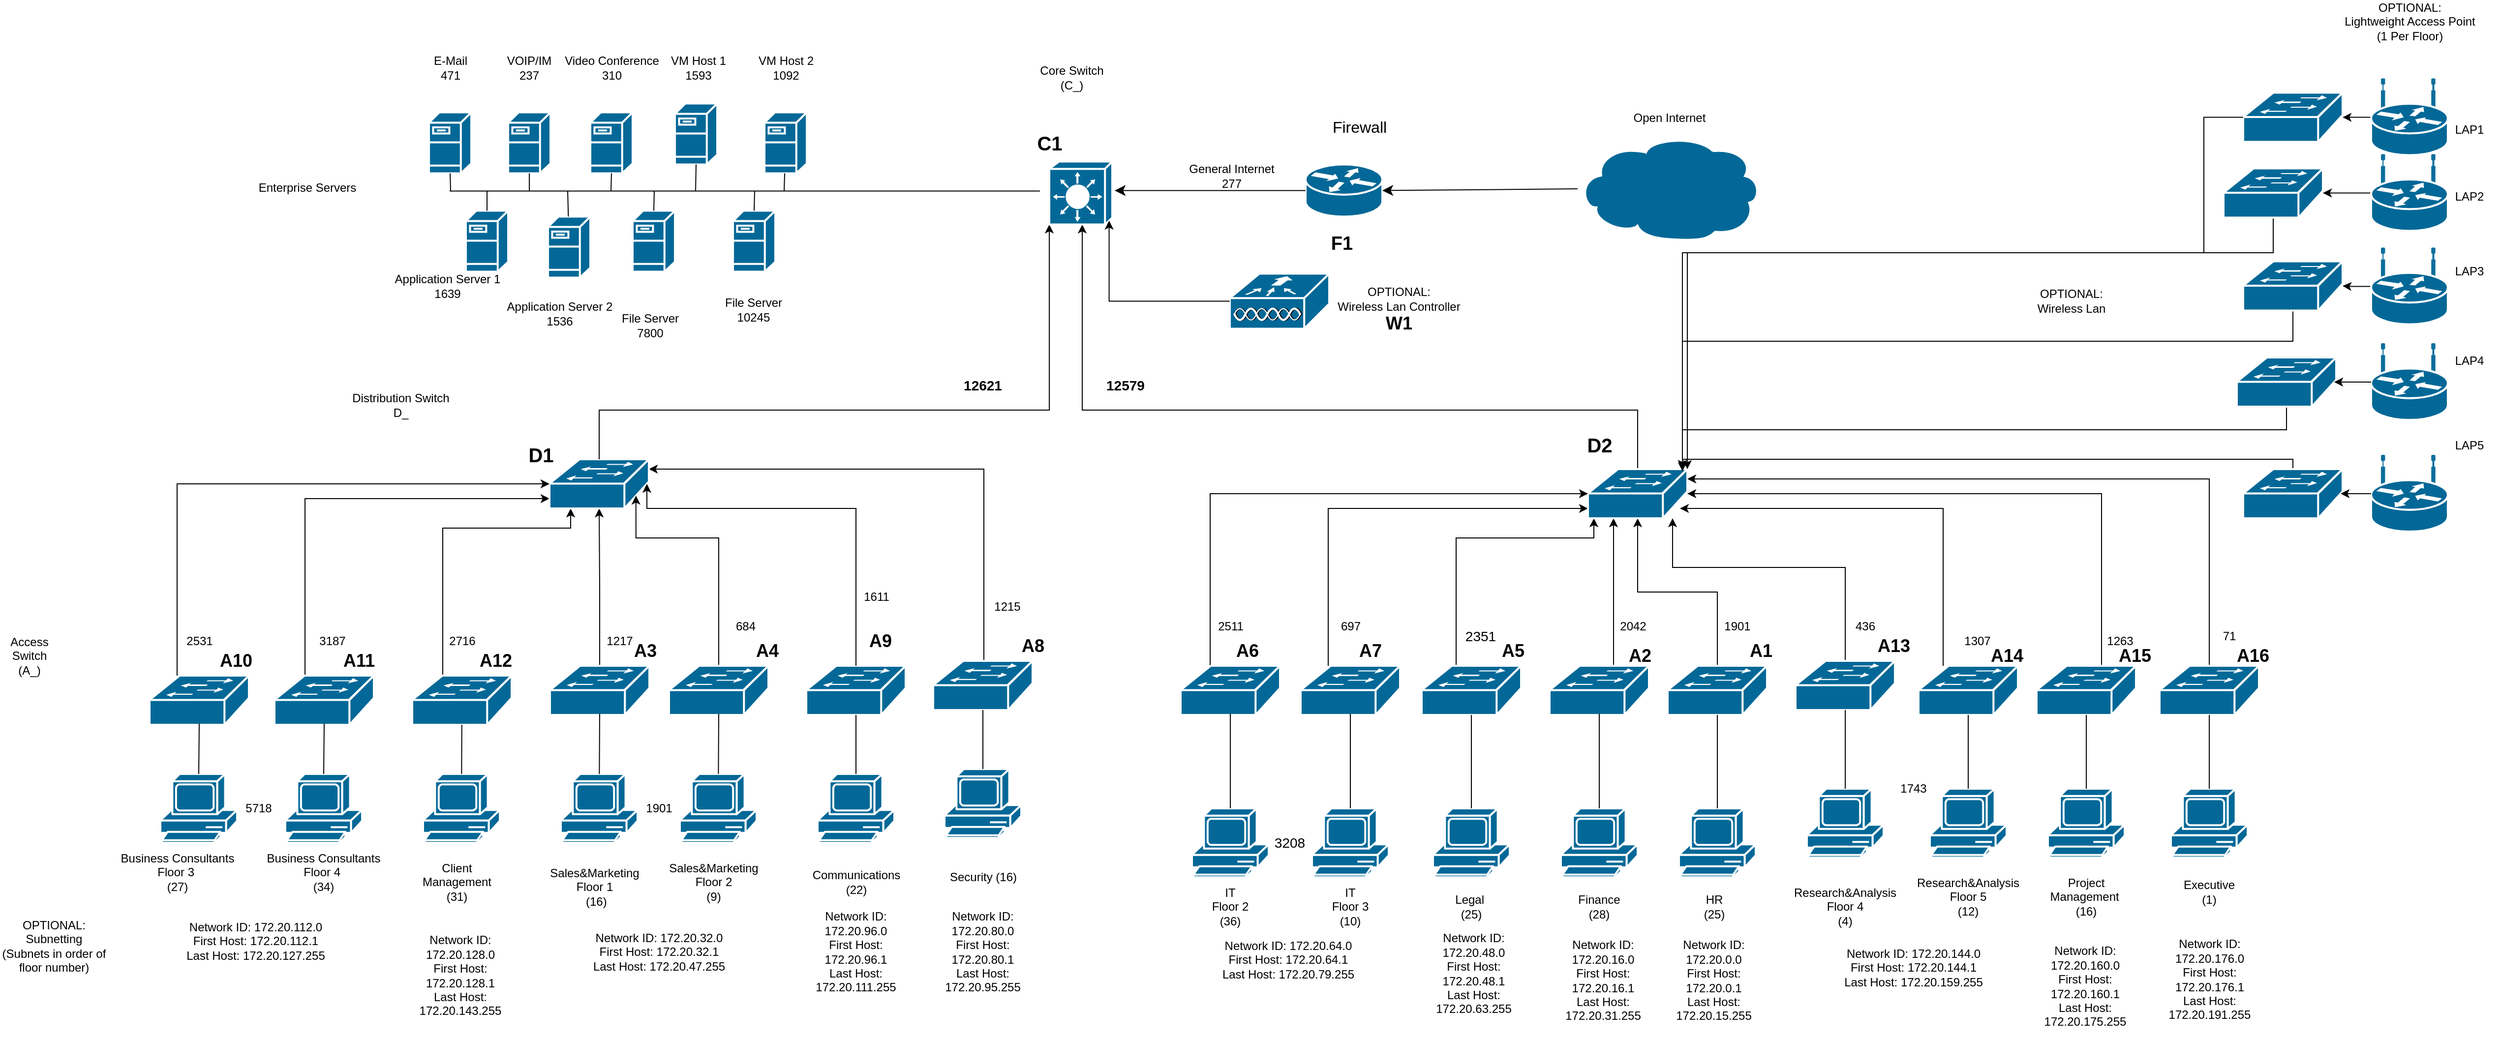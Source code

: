 <mxfile version="25.0.1">
  <diagram name="Page-1" id="5x3QlWRq-N3S-oAhGKyv">
    <mxGraphModel dx="2524" dy="1846" grid="1" gridSize="10" guides="1" tooltips="1" connect="1" arrows="1" fold="1" page="1" pageScale="1" pageWidth="850" pageHeight="1100" math="0" shadow="0">
      <root>
        <mxCell id="0" />
        <mxCell id="1" parent="0" />
        <mxCell id="BXiqwRlGKzKQuI-ZINDh-2" value="" style="shape=mxgraph.cisco.computers_and_peripherals.pc;sketch=0;html=1;pointerEvents=1;dashed=0;fillColor=#036897;strokeColor=#ffffff;strokeWidth=2;verticalLabelPosition=bottom;verticalAlign=top;align=center;outlineConnect=0;" parent="1" vertex="1">
          <mxGeometry x="120" y="405" width="78" height="70" as="geometry" />
        </mxCell>
        <mxCell id="BXiqwRlGKzKQuI-ZINDh-9" value="" style="shape=mxgraph.cisco.computers_and_peripherals.pc;sketch=0;html=1;pointerEvents=1;dashed=0;fillColor=#036897;strokeColor=#ffffff;strokeWidth=2;verticalLabelPosition=bottom;verticalAlign=top;align=center;outlineConnect=0;" parent="1" vertex="1">
          <mxGeometry x="-9" y="410" width="78" height="70" as="geometry" />
        </mxCell>
        <mxCell id="BXiqwRlGKzKQuI-ZINDh-10" value="" style="shape=mxgraph.cisco.computers_and_peripherals.pc;sketch=0;html=1;pointerEvents=1;dashed=0;fillColor=#036897;strokeColor=#ffffff;strokeWidth=2;verticalLabelPosition=bottom;verticalAlign=top;align=center;outlineConnect=0;" parent="1" vertex="1">
          <mxGeometry x="-270" y="410" width="78" height="70" as="geometry" />
        </mxCell>
        <mxCell id="BXiqwRlGKzKQuI-ZINDh-11" value="" style="shape=mxgraph.cisco.computers_and_peripherals.pc;sketch=0;html=1;pointerEvents=1;dashed=0;fillColor=#036897;strokeColor=#ffffff;strokeWidth=2;verticalLabelPosition=bottom;verticalAlign=top;align=center;outlineConnect=0;" parent="1" vertex="1">
          <mxGeometry x="-410" y="410" width="78" height="70" as="geometry" />
        </mxCell>
        <mxCell id="BXiqwRlGKzKQuI-ZINDh-12" value="" style="shape=mxgraph.cisco.computers_and_peripherals.pc;sketch=0;html=1;pointerEvents=1;dashed=0;fillColor=#036897;strokeColor=#ffffff;strokeWidth=2;verticalLabelPosition=bottom;verticalAlign=top;align=center;outlineConnect=0;" parent="1" vertex="1">
          <mxGeometry x="-550" y="410" width="78" height="70" as="geometry" />
        </mxCell>
        <mxCell id="g66wI6sif0jjf1UmDSFJ-20" style="edgeStyle=orthogonalEdgeStyle;rounded=0;orthogonalLoop=1;jettySize=auto;html=1;" parent="1" source="BXiqwRlGKzKQuI-ZINDh-14" target="BXiqwRlGKzKQuI-ZINDh-29" edge="1">
          <mxGeometry relative="1" as="geometry">
            <Array as="points">
              <mxPoint x="-530" y="130" />
            </Array>
          </mxGeometry>
        </mxCell>
        <mxCell id="BXiqwRlGKzKQuI-ZINDh-14" value="" style="shape=mxgraph.cisco.switches.workgroup_switch;sketch=0;html=1;pointerEvents=1;dashed=0;fillColor=#036897;strokeColor=#ffffff;strokeWidth=2;verticalLabelPosition=bottom;verticalAlign=top;align=center;outlineConnect=0;" parent="1" vertex="1">
          <mxGeometry x="-561" y="310" width="101" height="50" as="geometry" />
        </mxCell>
        <mxCell id="g66wI6sif0jjf1UmDSFJ-31" style="edgeStyle=orthogonalEdgeStyle;rounded=0;orthogonalLoop=1;jettySize=auto;html=1;" parent="1" source="BXiqwRlGKzKQuI-ZINDh-15" target="BXiqwRlGKzKQuI-ZINDh-29" edge="1">
          <mxGeometry relative="1" as="geometry">
            <Array as="points">
              <mxPoint x="-390" y="160" />
              <mxPoint x="-260" y="160" />
            </Array>
          </mxGeometry>
        </mxCell>
        <mxCell id="BXiqwRlGKzKQuI-ZINDh-15" value="" style="shape=mxgraph.cisco.switches.workgroup_switch;sketch=0;html=1;pointerEvents=1;dashed=0;fillColor=#036897;strokeColor=#ffffff;strokeWidth=2;verticalLabelPosition=bottom;verticalAlign=top;align=center;outlineConnect=0;" parent="1" vertex="1">
          <mxGeometry x="-421" y="310" width="101" height="50" as="geometry" />
        </mxCell>
        <mxCell id="g66wI6sif0jjf1UmDSFJ-22" style="edgeStyle=orthogonalEdgeStyle;rounded=0;orthogonalLoop=1;jettySize=auto;html=1;" parent="1" source="BXiqwRlGKzKQuI-ZINDh-16" target="BXiqwRlGKzKQuI-ZINDh-29" edge="1">
          <mxGeometry relative="1" as="geometry" />
        </mxCell>
        <mxCell id="BXiqwRlGKzKQuI-ZINDh-16" value="" style="shape=mxgraph.cisco.switches.workgroup_switch;sketch=0;html=1;pointerEvents=1;dashed=0;fillColor=#036897;strokeColor=#ffffff;strokeWidth=2;verticalLabelPosition=bottom;verticalAlign=top;align=center;outlineConnect=0;" parent="1" vertex="1">
          <mxGeometry x="-281" y="300" width="101" height="50" as="geometry" />
        </mxCell>
        <mxCell id="g66wI6sif0jjf1UmDSFJ-25" style="edgeStyle=orthogonalEdgeStyle;rounded=0;orthogonalLoop=1;jettySize=auto;html=1;" parent="1" source="BXiqwRlGKzKQuI-ZINDh-17" target="BXiqwRlGKzKQuI-ZINDh-29" edge="1">
          <mxGeometry relative="1" as="geometry">
            <Array as="points">
              <mxPoint x="160" y="100" />
            </Array>
          </mxGeometry>
        </mxCell>
        <mxCell id="BXiqwRlGKzKQuI-ZINDh-17" value="" style="shape=mxgraph.cisco.switches.workgroup_switch;sketch=0;html=1;pointerEvents=1;dashed=0;fillColor=#036897;strokeColor=#ffffff;strokeWidth=2;verticalLabelPosition=bottom;verticalAlign=top;align=center;outlineConnect=0;" parent="1" vertex="1">
          <mxGeometry x="108.5" y="295" width="101" height="50" as="geometry" />
        </mxCell>
        <mxCell id="BXiqwRlGKzKQuI-ZINDh-18" value="Business Consultants&lt;div&gt;Floor 4&amp;nbsp;&lt;/div&gt;&lt;div&gt;(34)&lt;/div&gt;" style="text;html=1;align=center;verticalAlign=middle;whiteSpace=wrap;rounded=0;" parent="1" vertex="1">
          <mxGeometry x="-570" y="490" width="118" height="40" as="geometry" />
        </mxCell>
        <mxCell id="BXiqwRlGKzKQuI-ZINDh-19" value="Client Management (31)" style="text;html=1;align=center;verticalAlign=middle;whiteSpace=wrap;rounded=0;" parent="1" vertex="1">
          <mxGeometry x="-421" y="500" width="91" height="40" as="geometry" />
        </mxCell>
        <mxCell id="BXiqwRlGKzKQuI-ZINDh-20" value="Sales&amp;amp;Marketing&lt;div&gt;Floor 1&lt;/div&gt;&lt;div&gt;&amp;nbsp;(16)&lt;/div&gt;" style="text;html=1;align=center;verticalAlign=middle;whiteSpace=wrap;rounded=0;" parent="1" vertex="1">
          <mxGeometry x="-281" y="500" width="91" height="50" as="geometry" />
        </mxCell>
        <mxCell id="BXiqwRlGKzKQuI-ZINDh-21" value="Communications (22)" style="text;html=1;align=center;verticalAlign=middle;whiteSpace=wrap;rounded=0;" parent="1" vertex="1">
          <mxGeometry x="-15.5" y="500" width="91" height="40" as="geometry" />
        </mxCell>
        <mxCell id="BXiqwRlGKzKQuI-ZINDh-22" value="Security (16)" style="text;html=1;align=center;verticalAlign=middle;whiteSpace=wrap;rounded=0;" parent="1" vertex="1">
          <mxGeometry x="113.5" y="495" width="91" height="40" as="geometry" />
        </mxCell>
        <mxCell id="BXiqwRlGKzKQuI-ZINDh-23" value="" style="shape=mxgraph.cisco.switches.workgroup_switch;sketch=0;html=1;pointerEvents=1;dashed=0;fillColor=#036897;strokeColor=#ffffff;strokeWidth=2;verticalLabelPosition=bottom;verticalAlign=top;align=center;outlineConnect=0;" parent="1" vertex="1">
          <mxGeometry x="-20.5" y="300" width="101" height="50" as="geometry" />
        </mxCell>
        <mxCell id="BXiqwRlGKzKQuI-ZINDh-24" value="" style="endArrow=none;html=1;rounded=0;exitX=0.5;exitY=0;exitDx=0;exitDy=0;exitPerimeter=0;entryX=0.5;entryY=0.98;entryDx=0;entryDy=0;entryPerimeter=0;" parent="1" source="BXiqwRlGKzKQuI-ZINDh-12" target="BXiqwRlGKzKQuI-ZINDh-14" edge="1">
          <mxGeometry width="50" height="50" relative="1" as="geometry">
            <mxPoint x="-380" y="380" as="sourcePoint" />
            <mxPoint x="-330" y="330" as="targetPoint" />
          </mxGeometry>
        </mxCell>
        <mxCell id="BXiqwRlGKzKQuI-ZINDh-25" value="" style="endArrow=none;html=1;rounded=0;" parent="1" source="BXiqwRlGKzKQuI-ZINDh-11" target="BXiqwRlGKzKQuI-ZINDh-15" edge="1">
          <mxGeometry width="50" height="50" relative="1" as="geometry">
            <mxPoint x="-420" y="410" as="sourcePoint" />
            <mxPoint x="-370" y="360" as="targetPoint" />
          </mxGeometry>
        </mxCell>
        <mxCell id="BXiqwRlGKzKQuI-ZINDh-26" value="" style="endArrow=none;html=1;rounded=0;entryX=0.5;entryY=0.98;entryDx=0;entryDy=0;entryPerimeter=0;" parent="1" source="BXiqwRlGKzKQuI-ZINDh-10" target="BXiqwRlGKzKQuI-ZINDh-16" edge="1">
          <mxGeometry width="50" height="50" relative="1" as="geometry">
            <mxPoint x="-270" y="400" as="sourcePoint" />
            <mxPoint x="-220" y="350" as="targetPoint" />
          </mxGeometry>
        </mxCell>
        <mxCell id="BXiqwRlGKzKQuI-ZINDh-27" value="" style="endArrow=none;html=1;rounded=0;" parent="1" source="BXiqwRlGKzKQuI-ZINDh-9" target="BXiqwRlGKzKQuI-ZINDh-23" edge="1">
          <mxGeometry width="50" height="50" relative="1" as="geometry">
            <mxPoint x="90" y="380" as="sourcePoint" />
            <mxPoint x="90" y="350" as="targetPoint" />
          </mxGeometry>
        </mxCell>
        <mxCell id="BXiqwRlGKzKQuI-ZINDh-28" value="" style="endArrow=none;html=1;rounded=0;" parent="1" source="BXiqwRlGKzKQuI-ZINDh-2" target="BXiqwRlGKzKQuI-ZINDh-17" edge="1">
          <mxGeometry width="50" height="50" relative="1" as="geometry">
            <mxPoint x="110" y="405" as="sourcePoint" />
            <mxPoint x="160" y="355" as="targetPoint" />
          </mxGeometry>
        </mxCell>
        <mxCell id="BXiqwRlGKzKQuI-ZINDh-29" value="" style="shape=mxgraph.cisco.switches.workgroup_switch;sketch=0;html=1;pointerEvents=1;dashed=0;fillColor=#036897;strokeColor=#ffffff;strokeWidth=2;verticalLabelPosition=bottom;verticalAlign=top;align=center;outlineConnect=0;" parent="1" vertex="1">
          <mxGeometry x="-281.5" y="90" width="101" height="50" as="geometry" />
        </mxCell>
        <mxCell id="BXiqwRlGKzKQuI-ZINDh-36" value="5718" style="text;html=1;align=center;verticalAlign=middle;whiteSpace=wrap;rounded=0;" parent="1" vertex="1">
          <mxGeometry x="-607.5" y="430" width="60" height="30" as="geometry" />
        </mxCell>
        <mxCell id="BXiqwRlGKzKQuI-ZINDh-37" value="2716" style="text;html=1;align=center;verticalAlign=middle;whiteSpace=wrap;rounded=0;" parent="1" vertex="1">
          <mxGeometry x="-400.5" y="260" width="60" height="30" as="geometry" />
        </mxCell>
        <mxCell id="BXiqwRlGKzKQuI-ZINDh-38" value="1901" style="text;html=1;align=center;verticalAlign=middle;whiteSpace=wrap;rounded=0;" parent="1" vertex="1">
          <mxGeometry x="-200.5" y="430" width="60" height="30" as="geometry" />
        </mxCell>
        <mxCell id="BXiqwRlGKzKQuI-ZINDh-39" value="1611" style="text;html=1;align=center;verticalAlign=middle;whiteSpace=wrap;rounded=0;" parent="1" vertex="1">
          <mxGeometry x="20.5" y="215" width="60" height="30" as="geometry" />
        </mxCell>
        <mxCell id="BXiqwRlGKzKQuI-ZINDh-40" value="1215" style="text;html=1;align=center;verticalAlign=middle;whiteSpace=wrap;rounded=0;" parent="1" vertex="1">
          <mxGeometry x="154" y="225" width="60" height="30" as="geometry" />
        </mxCell>
        <mxCell id="BXiqwRlGKzKQuI-ZINDh-69" value="" style="shape=mxgraph.cisco.computers_and_peripherals.pc;sketch=0;html=1;pointerEvents=1;dashed=0;fillColor=#036897;strokeColor=#ffffff;strokeWidth=2;verticalLabelPosition=bottom;verticalAlign=top;align=center;outlineConnect=0;" parent="1" vertex="1">
          <mxGeometry x="996.5" y="425" width="78" height="70" as="geometry" />
        </mxCell>
        <mxCell id="BXiqwRlGKzKQuI-ZINDh-70" value="" style="shape=mxgraph.cisco.computers_and_peripherals.pc;sketch=0;html=1;pointerEvents=1;dashed=0;fillColor=#036897;strokeColor=#ffffff;strokeWidth=2;verticalLabelPosition=bottom;verticalAlign=top;align=center;outlineConnect=0;" parent="1" vertex="1">
          <mxGeometry x="866.5" y="445" width="78" height="70" as="geometry" />
        </mxCell>
        <mxCell id="BXiqwRlGKzKQuI-ZINDh-71" value="" style="shape=mxgraph.cisco.computers_and_peripherals.pc;sketch=0;html=1;pointerEvents=1;dashed=0;fillColor=#036897;strokeColor=#ffffff;strokeWidth=2;verticalLabelPosition=bottom;verticalAlign=top;align=center;outlineConnect=0;" parent="1" vertex="1">
          <mxGeometry x="746.5" y="445" width="78" height="70" as="geometry" />
        </mxCell>
        <mxCell id="BXiqwRlGKzKQuI-ZINDh-72" value="" style="shape=mxgraph.cisco.computers_and_peripherals.pc;sketch=0;html=1;pointerEvents=1;dashed=0;fillColor=#036897;strokeColor=#ffffff;strokeWidth=2;verticalLabelPosition=bottom;verticalAlign=top;align=center;outlineConnect=0;" parent="1" vertex="1">
          <mxGeometry x="616.5" y="445" width="78" height="70" as="geometry" />
        </mxCell>
        <mxCell id="BXiqwRlGKzKQuI-ZINDh-73" value="" style="shape=mxgraph.cisco.computers_and_peripherals.pc;sketch=0;html=1;pointerEvents=1;dashed=0;fillColor=#036897;strokeColor=#ffffff;strokeWidth=2;verticalLabelPosition=bottom;verticalAlign=top;align=center;outlineConnect=0;" parent="1" vertex="1">
          <mxGeometry x="493.5" y="445" width="78" height="70" as="geometry" />
        </mxCell>
        <mxCell id="g66wI6sif0jjf1UmDSFJ-40" style="edgeStyle=orthogonalEdgeStyle;rounded=0;orthogonalLoop=1;jettySize=auto;html=1;" parent="1" source="BXiqwRlGKzKQuI-ZINDh-75" target="BXiqwRlGKzKQuI-ZINDh-93" edge="1">
          <mxGeometry relative="1" as="geometry">
            <Array as="points">
              <mxPoint x="510" y="140" />
            </Array>
          </mxGeometry>
        </mxCell>
        <mxCell id="BXiqwRlGKzKQuI-ZINDh-75" value="" style="shape=mxgraph.cisco.switches.workgroup_switch;sketch=0;html=1;pointerEvents=1;dashed=0;fillColor=#036897;strokeColor=#ffffff;strokeWidth=2;verticalLabelPosition=bottom;verticalAlign=top;align=center;outlineConnect=0;" parent="1" vertex="1">
          <mxGeometry x="482" y="300" width="101" height="50" as="geometry" />
        </mxCell>
        <mxCell id="g66wI6sif0jjf1UmDSFJ-41" style="edgeStyle=orthogonalEdgeStyle;rounded=0;orthogonalLoop=1;jettySize=auto;html=1;" parent="1" source="BXiqwRlGKzKQuI-ZINDh-77" target="BXiqwRlGKzKQuI-ZINDh-93" edge="1">
          <mxGeometry relative="1" as="geometry">
            <Array as="points">
              <mxPoint x="640" y="170" />
              <mxPoint x="780" y="170" />
            </Array>
          </mxGeometry>
        </mxCell>
        <mxCell id="BXiqwRlGKzKQuI-ZINDh-77" value="" style="shape=mxgraph.cisco.switches.workgroup_switch;sketch=0;html=1;pointerEvents=1;dashed=0;fillColor=#036897;strokeColor=#ffffff;strokeWidth=2;verticalLabelPosition=bottom;verticalAlign=top;align=center;outlineConnect=0;" parent="1" vertex="1">
          <mxGeometry x="605" y="300" width="101" height="50" as="geometry" />
        </mxCell>
        <mxCell id="g66wI6sif0jjf1UmDSFJ-42" style="edgeStyle=orthogonalEdgeStyle;rounded=0;orthogonalLoop=1;jettySize=auto;html=1;" parent="1" source="BXiqwRlGKzKQuI-ZINDh-79" target="BXiqwRlGKzKQuI-ZINDh-93" edge="1">
          <mxGeometry relative="1" as="geometry">
            <Array as="points">
              <mxPoint x="800" y="260" />
              <mxPoint x="800" y="260" />
            </Array>
          </mxGeometry>
        </mxCell>
        <mxCell id="BXiqwRlGKzKQuI-ZINDh-79" value="" style="shape=mxgraph.cisco.switches.workgroup_switch;sketch=0;html=1;pointerEvents=1;dashed=0;fillColor=#036897;strokeColor=#ffffff;strokeWidth=2;verticalLabelPosition=bottom;verticalAlign=top;align=center;outlineConnect=0;" parent="1" vertex="1">
          <mxGeometry x="735" y="300" width="101" height="50" as="geometry" />
        </mxCell>
        <mxCell id="g66wI6sif0jjf1UmDSFJ-48" style="edgeStyle=orthogonalEdgeStyle;rounded=0;orthogonalLoop=1;jettySize=auto;html=1;" parent="1" source="BXiqwRlGKzKQuI-ZINDh-80" target="BXiqwRlGKzKQuI-ZINDh-93" edge="1">
          <mxGeometry relative="1" as="geometry">
            <Array as="points">
              <mxPoint x="1036" y="200" />
              <mxPoint x="860" y="200" />
            </Array>
          </mxGeometry>
        </mxCell>
        <mxCell id="BXiqwRlGKzKQuI-ZINDh-80" value="" style="shape=mxgraph.cisco.switches.workgroup_switch;sketch=0;html=1;pointerEvents=1;dashed=0;fillColor=#036897;strokeColor=#ffffff;strokeWidth=2;verticalLabelPosition=bottom;verticalAlign=top;align=center;outlineConnect=0;" parent="1" vertex="1">
          <mxGeometry x="985" y="295" width="101" height="50" as="geometry" />
        </mxCell>
        <mxCell id="BXiqwRlGKzKQuI-ZINDh-81" value="IT&lt;div&gt;Floor 3&lt;br&gt;&lt;div&gt;(10)&lt;/div&gt;&lt;/div&gt;" style="text;html=1;align=center;verticalAlign=middle;whiteSpace=wrap;rounded=0;" parent="1" vertex="1">
          <mxGeometry x="487" y="525" width="91" height="40" as="geometry" />
        </mxCell>
        <mxCell id="BXiqwRlGKzKQuI-ZINDh-82" value="Legal&amp;nbsp;&lt;div&gt;(25)&lt;/div&gt;" style="text;html=1;align=center;verticalAlign=middle;whiteSpace=wrap;rounded=0;" parent="1" vertex="1">
          <mxGeometry x="610" y="525" width="91" height="40" as="geometry" />
        </mxCell>
        <mxCell id="BXiqwRlGKzKQuI-ZINDh-83" value="Finance&lt;div&gt;(28)&lt;/div&gt;" style="text;html=1;align=center;verticalAlign=middle;whiteSpace=wrap;rounded=0;" parent="1" vertex="1">
          <mxGeometry x="740" y="525" width="91" height="40" as="geometry" />
        </mxCell>
        <mxCell id="BXiqwRlGKzKQuI-ZINDh-84" value="HR&lt;div&gt;(25)&lt;/div&gt;" style="text;html=1;align=center;verticalAlign=middle;whiteSpace=wrap;rounded=0;" parent="1" vertex="1">
          <mxGeometry x="856.5" y="525" width="91" height="40" as="geometry" />
        </mxCell>
        <mxCell id="BXiqwRlGKzKQuI-ZINDh-85" value="Research&amp;amp;Analysis&lt;div&gt;Floor 4&lt;/div&gt;&lt;div&gt;(4)&lt;/div&gt;" style="text;html=1;align=center;verticalAlign=middle;whiteSpace=wrap;rounded=0;" parent="1" vertex="1">
          <mxGeometry x="990" y="525" width="91" height="40" as="geometry" />
        </mxCell>
        <mxCell id="g66wI6sif0jjf1UmDSFJ-43" style="edgeStyle=orthogonalEdgeStyle;rounded=0;orthogonalLoop=1;jettySize=auto;html=1;" parent="1" source="BXiqwRlGKzKQuI-ZINDh-87" target="BXiqwRlGKzKQuI-ZINDh-93" edge="1">
          <mxGeometry relative="1" as="geometry" />
        </mxCell>
        <mxCell id="BXiqwRlGKzKQuI-ZINDh-87" value="" style="shape=mxgraph.cisco.switches.workgroup_switch;sketch=0;html=1;pointerEvents=1;dashed=0;fillColor=#036897;strokeColor=#ffffff;strokeWidth=2;verticalLabelPosition=bottom;verticalAlign=top;align=center;outlineConnect=0;" parent="1" vertex="1">
          <mxGeometry x="855" y="300" width="101" height="50" as="geometry" />
        </mxCell>
        <mxCell id="BXiqwRlGKzKQuI-ZINDh-88" value="" style="endArrow=none;html=1;rounded=0;exitX=0.5;exitY=0;exitDx=0;exitDy=0;exitPerimeter=0;entryX=0.5;entryY=0.98;entryDx=0;entryDy=0;entryPerimeter=0;" parent="1" source="BXiqwRlGKzKQuI-ZINDh-73" target="BXiqwRlGKzKQuI-ZINDh-75" edge="1">
          <mxGeometry width="50" height="50" relative="1" as="geometry">
            <mxPoint x="675" y="415" as="sourcePoint" />
            <mxPoint x="725" y="365" as="targetPoint" />
          </mxGeometry>
        </mxCell>
        <mxCell id="BXiqwRlGKzKQuI-ZINDh-89" value="" style="endArrow=none;html=1;rounded=0;" parent="1" source="BXiqwRlGKzKQuI-ZINDh-72" target="BXiqwRlGKzKQuI-ZINDh-77" edge="1">
          <mxGeometry width="50" height="50" relative="1" as="geometry">
            <mxPoint x="635" y="445" as="sourcePoint" />
            <mxPoint x="685" y="395" as="targetPoint" />
          </mxGeometry>
        </mxCell>
        <mxCell id="BXiqwRlGKzKQuI-ZINDh-90" value="" style="endArrow=none;html=1;rounded=0;entryX=0.5;entryY=0.98;entryDx=0;entryDy=0;entryPerimeter=0;" parent="1" source="BXiqwRlGKzKQuI-ZINDh-71" target="BXiqwRlGKzKQuI-ZINDh-79" edge="1">
          <mxGeometry width="50" height="50" relative="1" as="geometry">
            <mxPoint x="785" y="435" as="sourcePoint" />
            <mxPoint x="835" y="385" as="targetPoint" />
          </mxGeometry>
        </mxCell>
        <mxCell id="BXiqwRlGKzKQuI-ZINDh-91" value="" style="endArrow=none;html=1;rounded=0;" parent="1" source="BXiqwRlGKzKQuI-ZINDh-70" target="BXiqwRlGKzKQuI-ZINDh-87" edge="1">
          <mxGeometry width="50" height="50" relative="1" as="geometry">
            <mxPoint x="928" y="415" as="sourcePoint" />
            <mxPoint x="928" y="385" as="targetPoint" />
          </mxGeometry>
        </mxCell>
        <mxCell id="BXiqwRlGKzKQuI-ZINDh-92" value="" style="endArrow=none;html=1;rounded=0;" parent="1" source="BXiqwRlGKzKQuI-ZINDh-69" target="BXiqwRlGKzKQuI-ZINDh-80" edge="1">
          <mxGeometry width="50" height="50" relative="1" as="geometry">
            <mxPoint x="1012.02" y="425" as="sourcePoint" />
            <mxPoint x="1062.02" y="375" as="targetPoint" />
          </mxGeometry>
        </mxCell>
        <mxCell id="g66wI6sif0jjf1UmDSFJ-50" style="edgeStyle=orthogonalEdgeStyle;rounded=0;orthogonalLoop=1;jettySize=auto;html=1;" parent="1" source="BXiqwRlGKzKQuI-ZINDh-93" target="BXiqwRlGKzKQuI-ZINDh-128" edge="1">
          <mxGeometry relative="1" as="geometry">
            <Array as="points">
              <mxPoint x="825" y="40" />
              <mxPoint x="260" y="40" />
            </Array>
          </mxGeometry>
        </mxCell>
        <mxCell id="BXiqwRlGKzKQuI-ZINDh-93" value="" style="shape=mxgraph.cisco.switches.workgroup_switch;sketch=0;html=1;pointerEvents=1;dashed=0;fillColor=#036897;strokeColor=#ffffff;strokeWidth=2;verticalLabelPosition=bottom;verticalAlign=top;align=center;outlineConnect=0;" parent="1" vertex="1">
          <mxGeometry x="774" y="100" width="101" height="50" as="geometry" />
        </mxCell>
        <mxCell id="BXiqwRlGKzKQuI-ZINDh-95" value="&lt;font style=&quot;font-size: 14px;&quot;&gt;3208&lt;/font&gt;" style="text;html=1;align=center;verticalAlign=middle;whiteSpace=wrap;rounded=0;" parent="1" vertex="1">
          <mxGeometry x="440.5" y="465" width="60" height="30" as="geometry" />
        </mxCell>
        <mxCell id="BXiqwRlGKzKQuI-ZINDh-96" value="&lt;font style=&quot;font-size: 14px;&quot;&gt;2351&lt;/font&gt;" style="text;html=1;align=center;verticalAlign=middle;whiteSpace=wrap;rounded=0;" parent="1" vertex="1">
          <mxGeometry x="634.5" y="255" width="60" height="30" as="geometry" />
        </mxCell>
        <mxCell id="BXiqwRlGKzKQuI-ZINDh-97" value="2042" style="text;html=1;align=center;verticalAlign=middle;whiteSpace=wrap;rounded=0;" parent="1" vertex="1">
          <mxGeometry x="790" y="245" width="60" height="30" as="geometry" />
        </mxCell>
        <mxCell id="BXiqwRlGKzKQuI-ZINDh-98" value="1901" style="text;html=1;align=center;verticalAlign=middle;whiteSpace=wrap;rounded=0;" parent="1" vertex="1">
          <mxGeometry x="896" y="245" width="60" height="30" as="geometry" />
        </mxCell>
        <mxCell id="BXiqwRlGKzKQuI-ZINDh-99" value="1743" style="text;html=1;align=center;verticalAlign=middle;whiteSpace=wrap;rounded=0;" parent="1" vertex="1">
          <mxGeometry x="1074.5" y="410" width="60" height="30" as="geometry" />
        </mxCell>
        <mxCell id="BXiqwRlGKzKQuI-ZINDh-101" value="" style="shape=mxgraph.cisco.computers_and_peripherals.pc;sketch=0;html=1;pointerEvents=1;dashed=0;fillColor=#036897;strokeColor=#ffffff;strokeWidth=2;verticalLabelPosition=bottom;verticalAlign=top;align=center;outlineConnect=0;" parent="1" vertex="1">
          <mxGeometry x="1366.5" y="425" width="78" height="70" as="geometry" />
        </mxCell>
        <mxCell id="BXiqwRlGKzKQuI-ZINDh-102" value="" style="shape=mxgraph.cisco.computers_and_peripherals.pc;sketch=0;html=1;pointerEvents=1;dashed=0;fillColor=#036897;strokeColor=#ffffff;strokeWidth=2;verticalLabelPosition=bottom;verticalAlign=top;align=center;outlineConnect=0;" parent="1" vertex="1">
          <mxGeometry x="1241.5" y="425" width="78" height="70" as="geometry" />
        </mxCell>
        <mxCell id="g66wI6sif0jjf1UmDSFJ-49" style="edgeStyle=orthogonalEdgeStyle;rounded=0;orthogonalLoop=1;jettySize=auto;html=1;" parent="1" source="BXiqwRlGKzKQuI-ZINDh-103" target="BXiqwRlGKzKQuI-ZINDh-93" edge="1">
          <mxGeometry relative="1" as="geometry">
            <Array as="points">
              <mxPoint x="1406" y="110" />
            </Array>
          </mxGeometry>
        </mxCell>
        <mxCell id="BXiqwRlGKzKQuI-ZINDh-103" value="" style="shape=mxgraph.cisco.switches.workgroup_switch;sketch=0;html=1;pointerEvents=1;dashed=0;fillColor=#036897;strokeColor=#ffffff;strokeWidth=2;verticalLabelPosition=bottom;verticalAlign=top;align=center;outlineConnect=0;" parent="1" vertex="1">
          <mxGeometry x="1355" y="300" width="101" height="50" as="geometry" />
        </mxCell>
        <mxCell id="BXiqwRlGKzKQuI-ZINDh-104" value="Project Management&amp;nbsp;&lt;div&gt;(16)&lt;/div&gt;" style="text;html=1;align=center;verticalAlign=middle;whiteSpace=wrap;rounded=0;" parent="1" vertex="1">
          <mxGeometry x="1235" y="515" width="91" height="40" as="geometry" />
        </mxCell>
        <mxCell id="BXiqwRlGKzKQuI-ZINDh-105" value="Executive&lt;div&gt;(1)&lt;/div&gt;" style="text;html=1;align=center;verticalAlign=middle;whiteSpace=wrap;rounded=0;" parent="1" vertex="1">
          <mxGeometry x="1360" y="510" width="91" height="40" as="geometry" />
        </mxCell>
        <mxCell id="g66wI6sif0jjf1UmDSFJ-47" style="edgeStyle=orthogonalEdgeStyle;rounded=0;orthogonalLoop=1;jettySize=auto;html=1;" parent="1" source="BXiqwRlGKzKQuI-ZINDh-106" target="BXiqwRlGKzKQuI-ZINDh-93" edge="1">
          <mxGeometry relative="1" as="geometry">
            <Array as="points">
              <mxPoint x="1296" y="125" />
            </Array>
          </mxGeometry>
        </mxCell>
        <mxCell id="BXiqwRlGKzKQuI-ZINDh-106" value="" style="shape=mxgraph.cisco.switches.workgroup_switch;sketch=0;html=1;pointerEvents=1;dashed=0;fillColor=#036897;strokeColor=#ffffff;strokeWidth=2;verticalLabelPosition=bottom;verticalAlign=top;align=center;outlineConnect=0;" parent="1" vertex="1">
          <mxGeometry x="1230" y="300" width="101" height="50" as="geometry" />
        </mxCell>
        <mxCell id="BXiqwRlGKzKQuI-ZINDh-107" value="" style="endArrow=none;html=1;rounded=0;" parent="1" source="BXiqwRlGKzKQuI-ZINDh-102" target="BXiqwRlGKzKQuI-ZINDh-106" edge="1">
          <mxGeometry width="50" height="50" relative="1" as="geometry">
            <mxPoint x="1330" y="395" as="sourcePoint" />
            <mxPoint x="1330" y="365" as="targetPoint" />
          </mxGeometry>
        </mxCell>
        <mxCell id="BXiqwRlGKzKQuI-ZINDh-108" value="" style="endArrow=none;html=1;rounded=0;" parent="1" source="BXiqwRlGKzKQuI-ZINDh-101" target="BXiqwRlGKzKQuI-ZINDh-103" edge="1">
          <mxGeometry width="50" height="50" relative="1" as="geometry">
            <mxPoint x="1351.5" y="425" as="sourcePoint" />
            <mxPoint x="1401.5" y="375" as="targetPoint" />
          </mxGeometry>
        </mxCell>
        <mxCell id="BXiqwRlGKzKQuI-ZINDh-109" value="1263" style="text;html=1;align=center;verticalAlign=middle;whiteSpace=wrap;rounded=0;" parent="1" vertex="1">
          <mxGeometry x="1285" y="260" width="60" height="30" as="geometry" />
        </mxCell>
        <mxCell id="BXiqwRlGKzKQuI-ZINDh-110" value="71" style="text;html=1;align=center;verticalAlign=middle;whiteSpace=wrap;rounded=0;" parent="1" vertex="1">
          <mxGeometry x="1396" y="255" width="60" height="30" as="geometry" />
        </mxCell>
        <mxCell id="BXiqwRlGKzKQuI-ZINDh-124" style="edgeStyle=orthogonalEdgeStyle;rounded=0;orthogonalLoop=1;jettySize=auto;html=1;exitX=0.5;exitY=0;exitDx=0;exitDy=0;exitPerimeter=0;entryX=0;entryY=1;entryDx=0;entryDy=0;entryPerimeter=0;" parent="1" source="BXiqwRlGKzKQuI-ZINDh-29" target="BXiqwRlGKzKQuI-ZINDh-128" edge="1">
          <mxGeometry relative="1" as="geometry">
            <mxPoint x="210" y="-25" as="targetPoint" />
            <Array as="points">
              <mxPoint x="-231" y="40" />
              <mxPoint x="227" y="40" />
            </Array>
          </mxGeometry>
        </mxCell>
        <mxCell id="BXiqwRlGKzKQuI-ZINDh-126" value="&lt;font style=&quot;font-size: 14px;&quot;&gt;&lt;b&gt;&lt;font style=&quot;&quot;&gt;1257&lt;/font&gt;9&lt;/b&gt;&lt;/font&gt;" style="text;html=1;align=center;verticalAlign=middle;whiteSpace=wrap;rounded=0;" parent="1" vertex="1">
          <mxGeometry x="273.5" width="60" height="30" as="geometry" />
        </mxCell>
        <mxCell id="BXiqwRlGKzKQuI-ZINDh-127" value="&lt;font style=&quot;font-size: 14px;&quot;&gt;&lt;b&gt;12621&lt;/b&gt;&lt;/font&gt;" style="text;html=1;align=center;verticalAlign=middle;whiteSpace=wrap;rounded=0;" parent="1" vertex="1">
          <mxGeometry x="129" width="60" height="30" as="geometry" />
        </mxCell>
        <mxCell id="BXiqwRlGKzKQuI-ZINDh-128" value="" style="shape=mxgraph.cisco.switches.layer_3_switch;sketch=0;html=1;pointerEvents=1;dashed=0;fillColor=#036897;strokeColor=#ffffff;strokeWidth=2;verticalLabelPosition=bottom;verticalAlign=top;align=center;outlineConnect=0;" parent="1" vertex="1">
          <mxGeometry x="226.5" y="-212.75" width="64" height="64" as="geometry" />
        </mxCell>
        <mxCell id="g66wI6sif0jjf1UmDSFJ-1" value="" style="shape=mxgraph.cisco.computers_and_peripherals.pc;sketch=0;html=1;pointerEvents=1;dashed=0;fillColor=#036897;strokeColor=#ffffff;strokeWidth=2;verticalLabelPosition=bottom;verticalAlign=top;align=center;outlineConnect=0;" parent="1" vertex="1">
          <mxGeometry x="-149" y="410" width="78" height="70" as="geometry" />
        </mxCell>
        <mxCell id="g66wI6sif0jjf1UmDSFJ-23" style="edgeStyle=orthogonalEdgeStyle;rounded=0;orthogonalLoop=1;jettySize=auto;html=1;entryX=0.87;entryY=0.74;entryDx=0;entryDy=0;entryPerimeter=0;" parent="1" source="g66wI6sif0jjf1UmDSFJ-2" target="BXiqwRlGKzKQuI-ZINDh-29" edge="1">
          <mxGeometry relative="1" as="geometry">
            <mxPoint x="-109.5" y="250" as="targetPoint" />
            <Array as="points">
              <mxPoint x="-109" y="170" />
              <mxPoint x="-194" y="170" />
            </Array>
          </mxGeometry>
        </mxCell>
        <mxCell id="g66wI6sif0jjf1UmDSFJ-2" value="" style="shape=mxgraph.cisco.switches.workgroup_switch;sketch=0;html=1;pointerEvents=1;dashed=0;fillColor=#036897;strokeColor=#ffffff;strokeWidth=2;verticalLabelPosition=bottom;verticalAlign=top;align=center;outlineConnect=0;" parent="1" vertex="1">
          <mxGeometry x="-160" y="300" width="101" height="50" as="geometry" />
        </mxCell>
        <mxCell id="g66wI6sif0jjf1UmDSFJ-3" value="Sales&amp;amp;Marketing Floor 2&lt;div&gt;(9)&lt;/div&gt;" style="text;html=1;align=center;verticalAlign=middle;whiteSpace=wrap;rounded=0;" parent="1" vertex="1">
          <mxGeometry x="-160" y="500" width="91" height="40" as="geometry" />
        </mxCell>
        <mxCell id="g66wI6sif0jjf1UmDSFJ-4" value="" style="endArrow=none;html=1;rounded=0;entryX=0.5;entryY=0.98;entryDx=0;entryDy=0;entryPerimeter=0;" parent="1" source="g66wI6sif0jjf1UmDSFJ-1" target="g66wI6sif0jjf1UmDSFJ-2" edge="1">
          <mxGeometry width="50" height="50" relative="1" as="geometry">
            <mxPoint x="-149" y="400" as="sourcePoint" />
            <mxPoint x="-99" y="350" as="targetPoint" />
          </mxGeometry>
        </mxCell>
        <mxCell id="g66wI6sif0jjf1UmDSFJ-6" value="" style="shape=mxgraph.cisco.computers_and_peripherals.pc;sketch=0;html=1;pointerEvents=1;dashed=0;fillColor=#036897;strokeColor=#ffffff;strokeWidth=2;verticalLabelPosition=bottom;verticalAlign=top;align=center;outlineConnect=0;" parent="1" vertex="1">
          <mxGeometry x="371.5" y="445" width="78" height="70" as="geometry" />
        </mxCell>
        <mxCell id="g66wI6sif0jjf1UmDSFJ-39" style="edgeStyle=orthogonalEdgeStyle;rounded=0;orthogonalLoop=1;jettySize=auto;html=1;" parent="1" source="g66wI6sif0jjf1UmDSFJ-7" target="BXiqwRlGKzKQuI-ZINDh-93" edge="1">
          <mxGeometry relative="1" as="geometry">
            <Array as="points">
              <mxPoint x="390" y="125" />
            </Array>
          </mxGeometry>
        </mxCell>
        <mxCell id="g66wI6sif0jjf1UmDSFJ-7" value="" style="shape=mxgraph.cisco.switches.workgroup_switch;sketch=0;html=1;pointerEvents=1;dashed=0;fillColor=#036897;strokeColor=#ffffff;strokeWidth=2;verticalLabelPosition=bottom;verticalAlign=top;align=center;outlineConnect=0;" parent="1" vertex="1">
          <mxGeometry x="360" y="300" width="101" height="50" as="geometry" />
        </mxCell>
        <mxCell id="g66wI6sif0jjf1UmDSFJ-8" value="IT&lt;div&gt;Floor 2&lt;br&gt;&lt;div&gt;(36)&lt;/div&gt;&lt;/div&gt;" style="text;html=1;align=center;verticalAlign=middle;whiteSpace=wrap;rounded=0;" parent="1" vertex="1">
          <mxGeometry x="365" y="525" width="91" height="40" as="geometry" />
        </mxCell>
        <mxCell id="g66wI6sif0jjf1UmDSFJ-9" value="" style="endArrow=none;html=1;rounded=0;exitX=0.5;exitY=0;exitDx=0;exitDy=0;exitPerimeter=0;entryX=0.5;entryY=0.98;entryDx=0;entryDy=0;entryPerimeter=0;" parent="1" source="g66wI6sif0jjf1UmDSFJ-6" target="g66wI6sif0jjf1UmDSFJ-7" edge="1">
          <mxGeometry width="50" height="50" relative="1" as="geometry">
            <mxPoint x="548" y="415" as="sourcePoint" />
            <mxPoint x="598" y="365" as="targetPoint" />
          </mxGeometry>
        </mxCell>
        <mxCell id="g66wI6sif0jjf1UmDSFJ-10" value="" style="shape=mxgraph.cisco.computers_and_peripherals.pc;sketch=0;html=1;pointerEvents=1;dashed=0;fillColor=#036897;strokeColor=#ffffff;strokeWidth=2;verticalLabelPosition=bottom;verticalAlign=top;align=center;outlineConnect=0;" parent="1" vertex="1">
          <mxGeometry x="-677" y="410" width="78" height="70" as="geometry" />
        </mxCell>
        <mxCell id="g66wI6sif0jjf1UmDSFJ-11" value="" style="shape=mxgraph.cisco.switches.workgroup_switch;sketch=0;html=1;pointerEvents=1;dashed=0;fillColor=#036897;strokeColor=#ffffff;strokeWidth=2;verticalLabelPosition=bottom;verticalAlign=top;align=center;outlineConnect=0;" parent="1" vertex="1">
          <mxGeometry x="-688" y="310" width="101" height="50" as="geometry" />
        </mxCell>
        <mxCell id="g66wI6sif0jjf1UmDSFJ-12" value="Business Consultants&lt;div&gt;Floor 3&amp;nbsp;&lt;/div&gt;&lt;div&gt;(27)&lt;/div&gt;" style="text;html=1;align=center;verticalAlign=middle;whiteSpace=wrap;rounded=0;" parent="1" vertex="1">
          <mxGeometry x="-720" y="490" width="121" height="40" as="geometry" />
        </mxCell>
        <mxCell id="g66wI6sif0jjf1UmDSFJ-13" value="" style="endArrow=none;html=1;rounded=0;exitX=0.5;exitY=0;exitDx=0;exitDy=0;exitPerimeter=0;entryX=0.5;entryY=0.98;entryDx=0;entryDy=0;entryPerimeter=0;" parent="1" source="g66wI6sif0jjf1UmDSFJ-10" target="g66wI6sif0jjf1UmDSFJ-11" edge="1">
          <mxGeometry width="50" height="50" relative="1" as="geometry">
            <mxPoint x="-507" y="380" as="sourcePoint" />
            <mxPoint x="-457" y="330" as="targetPoint" />
          </mxGeometry>
        </mxCell>
        <mxCell id="g66wI6sif0jjf1UmDSFJ-14" value="" style="shape=mxgraph.cisco.computers_and_peripherals.pc;sketch=0;html=1;pointerEvents=1;dashed=0;fillColor=#036897;strokeColor=#ffffff;strokeWidth=2;verticalLabelPosition=bottom;verticalAlign=top;align=center;outlineConnect=0;" parent="1" vertex="1">
          <mxGeometry x="1121.5" y="425" width="78" height="70" as="geometry" />
        </mxCell>
        <mxCell id="g66wI6sif0jjf1UmDSFJ-15" value="" style="shape=mxgraph.cisco.switches.workgroup_switch;sketch=0;html=1;pointerEvents=1;dashed=0;fillColor=#036897;strokeColor=#ffffff;strokeWidth=2;verticalLabelPosition=bottom;verticalAlign=top;align=center;outlineConnect=0;" parent="1" vertex="1">
          <mxGeometry x="1110" y="300" width="101" height="50" as="geometry" />
        </mxCell>
        <mxCell id="g66wI6sif0jjf1UmDSFJ-16" value="Research&amp;amp;Analysis&lt;div&gt;Floor 5&lt;/div&gt;&lt;div&gt;(12)&lt;/div&gt;" style="text;html=1;align=center;verticalAlign=middle;whiteSpace=wrap;rounded=0;" parent="1" vertex="1">
          <mxGeometry x="1115" y="515" width="91" height="40" as="geometry" />
        </mxCell>
        <mxCell id="g66wI6sif0jjf1UmDSFJ-17" value="" style="endArrow=none;html=1;rounded=0;" parent="1" source="g66wI6sif0jjf1UmDSFJ-14" target="g66wI6sif0jjf1UmDSFJ-15" edge="1">
          <mxGeometry width="50" height="50" relative="1" as="geometry">
            <mxPoint x="1111.5" y="425" as="sourcePoint" />
            <mxPoint x="1161.5" y="375" as="targetPoint" />
          </mxGeometry>
        </mxCell>
        <mxCell id="g66wI6sif0jjf1UmDSFJ-19" style="edgeStyle=orthogonalEdgeStyle;rounded=0;orthogonalLoop=1;jettySize=auto;html=1;" parent="1" target="BXiqwRlGKzKQuI-ZINDh-29" edge="1">
          <mxGeometry relative="1" as="geometry">
            <mxPoint x="-659.998" y="310" as="sourcePoint" />
            <mxPoint x="-287.86" y="101.5" as="targetPoint" />
            <Array as="points">
              <mxPoint x="-660" y="115" />
            </Array>
          </mxGeometry>
        </mxCell>
        <mxCell id="g66wI6sif0jjf1UmDSFJ-24" style="edgeStyle=orthogonalEdgeStyle;rounded=0;orthogonalLoop=1;jettySize=auto;html=1;entryX=0.98;entryY=0.5;entryDx=0;entryDy=0;entryPerimeter=0;" parent="1" source="BXiqwRlGKzKQuI-ZINDh-23" target="BXiqwRlGKzKQuI-ZINDh-29" edge="1">
          <mxGeometry relative="1" as="geometry">
            <Array as="points">
              <mxPoint x="30" y="140" />
              <mxPoint x="-183" y="140" />
            </Array>
          </mxGeometry>
        </mxCell>
        <mxCell id="g66wI6sif0jjf1UmDSFJ-26" value="2531" style="text;html=1;align=center;verticalAlign=middle;whiteSpace=wrap;rounded=0;" parent="1" vertex="1">
          <mxGeometry x="-667.5" y="260" width="60" height="30" as="geometry" />
        </mxCell>
        <mxCell id="g66wI6sif0jjf1UmDSFJ-27" value="3187" style="text;html=1;align=center;verticalAlign=middle;whiteSpace=wrap;rounded=0;" parent="1" vertex="1">
          <mxGeometry x="-532" y="260" width="60" height="30" as="geometry" />
        </mxCell>
        <mxCell id="g66wI6sif0jjf1UmDSFJ-28" value="1217" style="text;html=1;align=center;verticalAlign=middle;whiteSpace=wrap;rounded=0;" parent="1" vertex="1">
          <mxGeometry x="-240.5" y="260" width="60" height="30" as="geometry" />
        </mxCell>
        <mxCell id="g66wI6sif0jjf1UmDSFJ-34" value="684" style="text;html=1;align=center;verticalAlign=middle;whiteSpace=wrap;rounded=0;" parent="1" vertex="1">
          <mxGeometry x="-112" y="245" width="60" height="30" as="geometry" />
        </mxCell>
        <mxCell id="g66wI6sif0jjf1UmDSFJ-35" value="2511" style="text;html=1;align=center;verticalAlign=middle;whiteSpace=wrap;rounded=0;" parent="1" vertex="1">
          <mxGeometry x="380.5" y="245" width="60" height="30" as="geometry" />
        </mxCell>
        <mxCell id="g66wI6sif0jjf1UmDSFJ-36" value="697" style="text;html=1;align=center;verticalAlign=middle;whiteSpace=wrap;rounded=0;" parent="1" vertex="1">
          <mxGeometry x="502.5" y="245" width="60" height="30" as="geometry" />
        </mxCell>
        <mxCell id="g66wI6sif0jjf1UmDSFJ-37" value="436" style="text;html=1;align=center;verticalAlign=middle;whiteSpace=wrap;rounded=0;" parent="1" vertex="1">
          <mxGeometry x="1026" y="245" width="60" height="30" as="geometry" />
        </mxCell>
        <mxCell id="g66wI6sif0jjf1UmDSFJ-38" value="1307" style="text;html=1;align=center;verticalAlign=middle;whiteSpace=wrap;rounded=0;" parent="1" vertex="1">
          <mxGeometry x="1139.5" y="260" width="60" height="30" as="geometry" />
        </mxCell>
        <mxCell id="g66wI6sif0jjf1UmDSFJ-46" style="edgeStyle=orthogonalEdgeStyle;rounded=0;orthogonalLoop=1;jettySize=auto;html=1;entryX=0.98;entryY=0.5;entryDx=0;entryDy=0;entryPerimeter=0;" parent="1" source="g66wI6sif0jjf1UmDSFJ-15" edge="1">
          <mxGeometry relative="1" as="geometry">
            <mxPoint x="1134.5" y="315.0" as="sourcePoint" />
            <mxPoint x="867.48" y="140.0" as="targetPoint" />
            <Array as="points">
              <mxPoint x="1135" y="140" />
            </Array>
          </mxGeometry>
        </mxCell>
        <mxCell id="D1z5Sd_cmgpTsEMFyd4e-1" value="" style="shape=mxgraph.cisco.servers.fileserver;sketch=0;html=1;pointerEvents=1;dashed=0;fillColor=#036897;strokeColor=#ffffff;strokeWidth=2;verticalLabelPosition=bottom;verticalAlign=top;align=center;outlineConnect=0;" parent="1" vertex="1">
          <mxGeometry x="-323.5" y="-262.75" width="43" height="62" as="geometry" />
        </mxCell>
        <mxCell id="D1z5Sd_cmgpTsEMFyd4e-2" value="" style="shape=mxgraph.cisco.servers.fileserver;sketch=0;html=1;pointerEvents=1;dashed=0;fillColor=#036897;strokeColor=#ffffff;strokeWidth=2;verticalLabelPosition=bottom;verticalAlign=top;align=center;outlineConnect=0;" parent="1" vertex="1">
          <mxGeometry x="-240" y="-262.75" width="43" height="62" as="geometry" />
        </mxCell>
        <mxCell id="D1z5Sd_cmgpTsEMFyd4e-3" value="" style="shape=mxgraph.cisco.servers.fileserver;sketch=0;html=1;pointerEvents=1;dashed=0;fillColor=#036897;strokeColor=#ffffff;strokeWidth=2;verticalLabelPosition=bottom;verticalAlign=top;align=center;outlineConnect=0;" parent="1" vertex="1">
          <mxGeometry x="-154" y="-271.75" width="43" height="62" as="geometry" />
        </mxCell>
        <mxCell id="D1z5Sd_cmgpTsEMFyd4e-4" value="" style="shape=mxgraph.cisco.servers.fileserver;sketch=0;html=1;pointerEvents=1;dashed=0;fillColor=#036897;strokeColor=#ffffff;strokeWidth=2;verticalLabelPosition=bottom;verticalAlign=top;align=center;outlineConnect=0;" parent="1" vertex="1">
          <mxGeometry x="-63" y="-262.75" width="43" height="62" as="geometry" />
        </mxCell>
        <mxCell id="D1z5Sd_cmgpTsEMFyd4e-5" value="" style="shape=mxgraph.cisco.servers.fileserver;sketch=0;html=1;pointerEvents=1;dashed=0;fillColor=#036897;strokeColor=#ffffff;strokeWidth=2;verticalLabelPosition=bottom;verticalAlign=top;align=center;outlineConnect=0;" parent="1" vertex="1">
          <mxGeometry x="-404" y="-262.75" width="43" height="62" as="geometry" />
        </mxCell>
        <mxCell id="D1z5Sd_cmgpTsEMFyd4e-6" value="" style="shape=mxgraph.cisco.servers.fileserver;sketch=0;html=1;pointerEvents=1;dashed=0;fillColor=#036897;strokeColor=#ffffff;strokeWidth=2;verticalLabelPosition=bottom;verticalAlign=top;align=center;outlineConnect=0;" parent="1" vertex="1">
          <mxGeometry x="-366.5" y="-162.75" width="43" height="62" as="geometry" />
        </mxCell>
        <mxCell id="D1z5Sd_cmgpTsEMFyd4e-7" value="" style="shape=mxgraph.cisco.servers.fileserver;sketch=0;html=1;pointerEvents=1;dashed=0;fillColor=#036897;strokeColor=#ffffff;strokeWidth=2;verticalLabelPosition=bottom;verticalAlign=top;align=center;outlineConnect=0;" parent="1" vertex="1">
          <mxGeometry x="-283" y="-156.75" width="43" height="62" as="geometry" />
        </mxCell>
        <mxCell id="D1z5Sd_cmgpTsEMFyd4e-8" value="" style="shape=mxgraph.cisco.servers.fileserver;sketch=0;html=1;pointerEvents=1;dashed=0;fillColor=#036897;strokeColor=#ffffff;strokeWidth=2;verticalLabelPosition=bottom;verticalAlign=top;align=center;outlineConnect=0;" parent="1" vertex="1">
          <mxGeometry x="-197" y="-162.75" width="43" height="62" as="geometry" />
        </mxCell>
        <mxCell id="D1z5Sd_cmgpTsEMFyd4e-9" value="" style="shape=mxgraph.cisco.servers.fileserver;sketch=0;html=1;pointerEvents=1;dashed=0;fillColor=#036897;strokeColor=#ffffff;strokeWidth=2;verticalLabelPosition=bottom;verticalAlign=top;align=center;outlineConnect=0;" parent="1" vertex="1">
          <mxGeometry x="-95" y="-162.75" width="43" height="62" as="geometry" />
        </mxCell>
        <mxCell id="D1z5Sd_cmgpTsEMFyd4e-11" value="" style="shape=mxgraph.cisco.storage.cloud;sketch=0;html=1;pointerEvents=1;dashed=0;fillColor=#036897;strokeColor=#ffffff;strokeWidth=2;verticalLabelPosition=bottom;verticalAlign=top;align=center;outlineConnect=0;" parent="1" vertex="1">
          <mxGeometry x="763.5" y="-238.75" width="186" height="106" as="geometry" />
        </mxCell>
        <mxCell id="D1z5Sd_cmgpTsEMFyd4e-17" value="E-Mail&lt;div&gt;471&lt;/div&gt;" style="text;html=1;align=center;verticalAlign=middle;whiteSpace=wrap;rounded=0;" parent="1" vertex="1">
          <mxGeometry x="-412.5" y="-322.75" width="60" height="30" as="geometry" />
        </mxCell>
        <mxCell id="D1z5Sd_cmgpTsEMFyd4e-18" value="VOIP/IM&lt;div&gt;237&lt;/div&gt;" style="text;html=1;align=center;verticalAlign=middle;whiteSpace=wrap;rounded=0;" parent="1" vertex="1">
          <mxGeometry x="-332" y="-322.75" width="60" height="30" as="geometry" />
        </mxCell>
        <mxCell id="D1z5Sd_cmgpTsEMFyd4e-19" value="General Internet&lt;div&gt;277&lt;/div&gt;" style="text;html=1;align=center;verticalAlign=middle;whiteSpace=wrap;rounded=0;" parent="1" vertex="1">
          <mxGeometry x="365.5" y="-212.75" width="92" height="30" as="geometry" />
        </mxCell>
        <mxCell id="D1z5Sd_cmgpTsEMFyd4e-23" value="Video Conference&lt;div&gt;310&lt;/div&gt;" style="text;html=1;align=center;verticalAlign=middle;whiteSpace=wrap;rounded=0;" parent="1" vertex="1">
          <mxGeometry x="-271.25" y="-322.75" width="105.5" height="30" as="geometry" />
        </mxCell>
        <mxCell id="D1z5Sd_cmgpTsEMFyd4e-24" value="VM Host 1&lt;div&gt;1593&lt;/div&gt;" style="text;html=1;align=center;verticalAlign=middle;whiteSpace=wrap;rounded=0;" parent="1" vertex="1">
          <mxGeometry x="-183.5" y="-322.75" width="105.5" height="30" as="geometry" />
        </mxCell>
        <mxCell id="D1z5Sd_cmgpTsEMFyd4e-25" value="VM Host 2&lt;div&gt;1092&lt;/div&gt;" style="text;html=1;align=center;verticalAlign=middle;whiteSpace=wrap;rounded=0;" parent="1" vertex="1">
          <mxGeometry x="-94.25" y="-322.75" width="105.5" height="30" as="geometry" />
        </mxCell>
        <mxCell id="D1z5Sd_cmgpTsEMFyd4e-26" value="File Server&lt;div&gt;10245&lt;/div&gt;" style="text;html=1;align=center;verticalAlign=middle;whiteSpace=wrap;rounded=0;" parent="1" vertex="1">
          <mxGeometry x="-134.62" y="-77.25" width="122.25" height="30" as="geometry" />
        </mxCell>
        <mxCell id="D1z5Sd_cmgpTsEMFyd4e-27" value="Application Server 1&lt;div&gt;1639&lt;/div&gt;" style="text;html=1;align=center;verticalAlign=middle;whiteSpace=wrap;rounded=0;" parent="1" vertex="1">
          <mxGeometry x="-445.75" y="-100.75" width="122.25" height="30" as="geometry" />
        </mxCell>
        <mxCell id="D1z5Sd_cmgpTsEMFyd4e-28" value="Application Server 2&lt;div&gt;1536&lt;/div&gt;" style="text;html=1;align=center;verticalAlign=middle;whiteSpace=wrap;rounded=0;" parent="1" vertex="1">
          <mxGeometry x="-332" y="-72.75" width="122.25" height="30" as="geometry" />
        </mxCell>
        <mxCell id="D1z5Sd_cmgpTsEMFyd4e-29" value="File Server&lt;div&gt;7800&lt;/div&gt;" style="text;html=1;align=center;verticalAlign=middle;whiteSpace=wrap;rounded=0;" parent="1" vertex="1">
          <mxGeometry x="-240" y="-61.25" width="122.25" height="30" as="geometry" />
        </mxCell>
        <mxCell id="D1z5Sd_cmgpTsEMFyd4e-30" value="" style="endArrow=none;html=1;rounded=0;" parent="1" edge="1">
          <mxGeometry width="50" height="50" relative="1" as="geometry">
            <mxPoint x="-383" y="-182.75" as="sourcePoint" />
            <mxPoint x="217" y="-182.75" as="targetPoint" />
          </mxGeometry>
        </mxCell>
        <mxCell id="D1z5Sd_cmgpTsEMFyd4e-33" value="" style="endArrow=none;html=1;rounded=0;entryX=0.5;entryY=1;entryDx=0;entryDy=0;entryPerimeter=0;" parent="1" target="D1z5Sd_cmgpTsEMFyd4e-5" edge="1">
          <mxGeometry width="50" height="50" relative="1" as="geometry">
            <mxPoint x="-382" y="-182.75" as="sourcePoint" />
            <mxPoint x="-263" y="-202.75" as="targetPoint" />
          </mxGeometry>
        </mxCell>
        <mxCell id="D1z5Sd_cmgpTsEMFyd4e-35" value="" style="endArrow=none;html=1;rounded=0;exitX=0.5;exitY=0;exitDx=0;exitDy=0;exitPerimeter=0;" parent="1" source="D1z5Sd_cmgpTsEMFyd4e-6" edge="1">
          <mxGeometry width="50" height="50" relative="1" as="geometry">
            <mxPoint x="-372" y="-172.75" as="sourcePoint" />
            <mxPoint x="-345" y="-182.75" as="targetPoint" />
          </mxGeometry>
        </mxCell>
        <mxCell id="D1z5Sd_cmgpTsEMFyd4e-36" value="" style="endArrow=none;html=1;rounded=0;entryX=0.5;entryY=1;entryDx=0;entryDy=0;entryPerimeter=0;" parent="1" target="D1z5Sd_cmgpTsEMFyd4e-1" edge="1">
          <mxGeometry width="50" height="50" relative="1" as="geometry">
            <mxPoint x="-302" y="-182.75" as="sourcePoint" />
            <mxPoint x="-362" y="-180.75" as="targetPoint" />
          </mxGeometry>
        </mxCell>
        <mxCell id="D1z5Sd_cmgpTsEMFyd4e-37" value="" style="endArrow=none;html=1;rounded=0;" parent="1" target="D1z5Sd_cmgpTsEMFyd4e-7" edge="1">
          <mxGeometry width="50" height="50" relative="1" as="geometry">
            <mxPoint x="-263" y="-182.75" as="sourcePoint" />
            <mxPoint x="-352" y="-170.75" as="targetPoint" />
          </mxGeometry>
        </mxCell>
        <mxCell id="D1z5Sd_cmgpTsEMFyd4e-38" value="" style="endArrow=none;html=1;rounded=0;entryX=0.5;entryY=1;entryDx=0;entryDy=0;entryPerimeter=0;" parent="1" target="D1z5Sd_cmgpTsEMFyd4e-2" edge="1">
          <mxGeometry width="50" height="50" relative="1" as="geometry">
            <mxPoint x="-219" y="-182.75" as="sourcePoint" />
            <mxPoint x="-342" y="-160.75" as="targetPoint" />
          </mxGeometry>
        </mxCell>
        <mxCell id="D1z5Sd_cmgpTsEMFyd4e-39" value="" style="endArrow=none;html=1;rounded=0;exitX=0.5;exitY=0;exitDx=0;exitDy=0;exitPerimeter=0;" parent="1" source="D1z5Sd_cmgpTsEMFyd4e-8" edge="1">
          <mxGeometry width="50" height="50" relative="1" as="geometry">
            <mxPoint x="-209" y="-172.75" as="sourcePoint" />
            <mxPoint x="-175" y="-182.75" as="targetPoint" />
          </mxGeometry>
        </mxCell>
        <mxCell id="D1z5Sd_cmgpTsEMFyd4e-40" value="" style="endArrow=none;html=1;rounded=0;exitX=0.5;exitY=1;exitDx=0;exitDy=0;exitPerimeter=0;" parent="1" source="D1z5Sd_cmgpTsEMFyd4e-3" edge="1">
          <mxGeometry width="50" height="50" relative="1" as="geometry">
            <mxPoint x="-199" y="-162.75" as="sourcePoint" />
            <mxPoint x="-133" y="-182.75" as="targetPoint" />
          </mxGeometry>
        </mxCell>
        <mxCell id="D1z5Sd_cmgpTsEMFyd4e-41" value="" style="endArrow=none;html=1;rounded=0;entryX=0.5;entryY=0;entryDx=0;entryDy=0;entryPerimeter=0;" parent="1" target="D1z5Sd_cmgpTsEMFyd4e-9" edge="1">
          <mxGeometry width="50" height="50" relative="1" as="geometry">
            <mxPoint x="-73" y="-182.75" as="sourcePoint" />
            <mxPoint x="-189" y="-170.75" as="targetPoint" />
          </mxGeometry>
        </mxCell>
        <mxCell id="D1z5Sd_cmgpTsEMFyd4e-42" value="" style="endArrow=none;html=1;rounded=0;" parent="1" target="D1z5Sd_cmgpTsEMFyd4e-4" edge="1">
          <mxGeometry width="50" height="50" relative="1" as="geometry">
            <mxPoint x="-43" y="-182.75" as="sourcePoint" />
            <mxPoint x="-179" y="-160.75" as="targetPoint" />
            <Array as="points" />
          </mxGeometry>
        </mxCell>
        <mxCell id="D4x98raayPRGnfYNlxmL-1" value="Access Switch&lt;div&gt;(A_)&lt;/div&gt;" style="text;html=1;align=center;verticalAlign=middle;whiteSpace=wrap;rounded=0;" parent="1" vertex="1">
          <mxGeometry x="-840" y="275" width="60" height="30" as="geometry" />
        </mxCell>
        <mxCell id="D4x98raayPRGnfYNlxmL-6" value="Distribution Switch&lt;div&gt;D_&lt;/div&gt;" style="text;html=1;align=center;verticalAlign=middle;whiteSpace=wrap;rounded=0;" parent="1" vertex="1">
          <mxGeometry x="-485" y="20" width="105" height="30" as="geometry" />
        </mxCell>
        <mxCell id="D4x98raayPRGnfYNlxmL-7" value="&lt;font style=&quot;font-size: 20px;&quot;&gt;&lt;b&gt;D1&lt;/b&gt;&lt;/font&gt;" style="text;html=1;align=center;verticalAlign=middle;whiteSpace=wrap;rounded=0;" parent="1" vertex="1">
          <mxGeometry x="-320" y="70" width="60" height="30" as="geometry" />
        </mxCell>
        <mxCell id="D4x98raayPRGnfYNlxmL-8" value="&lt;b&gt;&lt;font style=&quot;font-size: 20px;&quot;&gt;D2&lt;/font&gt;&lt;/b&gt;" style="text;html=1;align=center;verticalAlign=middle;whiteSpace=wrap;rounded=0;" parent="1" vertex="1">
          <mxGeometry x="756" y="60" width="60" height="30" as="geometry" />
        </mxCell>
        <mxCell id="wjn0DkEPhm9HMvxcZybD-29" style="edgeStyle=orthogonalEdgeStyle;rounded=0;orthogonalLoop=1;jettySize=auto;html=1;" parent="1" source="D4x98raayPRGnfYNlxmL-10" target="wjn0DkEPhm9HMvxcZybD-24" edge="1">
          <mxGeometry relative="1" as="geometry" />
        </mxCell>
        <mxCell id="D4x98raayPRGnfYNlxmL-10" value="" style="shape=mxgraph.cisco.routers.wireless_router;html=1;pointerEvents=1;dashed=0;fillColor=#036897;strokeColor=#ffffff;strokeWidth=2;verticalLabelPosition=bottom;verticalAlign=top;align=center;outlineConnect=0;" parent="1" vertex="1">
          <mxGeometry x="1570" y="-124.25" width="78" height="77" as="geometry" />
        </mxCell>
        <mxCell id="wjn0DkEPhm9HMvxcZybD-28" style="edgeStyle=orthogonalEdgeStyle;rounded=0;orthogonalLoop=1;jettySize=auto;html=1;" parent="1" source="D4x98raayPRGnfYNlxmL-14" target="wjn0DkEPhm9HMvxcZybD-23" edge="1">
          <mxGeometry relative="1" as="geometry" />
        </mxCell>
        <mxCell id="D4x98raayPRGnfYNlxmL-14" value="" style="shape=mxgraph.cisco.routers.wireless_router;html=1;pointerEvents=1;dashed=0;fillColor=#036897;strokeColor=#ffffff;strokeWidth=2;verticalLabelPosition=bottom;verticalAlign=top;align=center;outlineConnect=0;" parent="1" vertex="1">
          <mxGeometry x="1570" y="-219.25" width="78" height="77" as="geometry" />
        </mxCell>
        <mxCell id="D4x98raayPRGnfYNlxmL-15" value="" style="shape=mxgraph.cisco.routers.wireless_router;html=1;pointerEvents=1;dashed=0;fillColor=#036897;strokeColor=#ffffff;strokeWidth=2;verticalLabelPosition=bottom;verticalAlign=top;align=center;outlineConnect=0;" parent="1" vertex="1">
          <mxGeometry x="1570" y="-27" width="78" height="77" as="geometry" />
        </mxCell>
        <mxCell id="D4x98raayPRGnfYNlxmL-16" value="" style="shape=mxgraph.cisco.routers.wireless_router;html=1;pointerEvents=1;dashed=0;fillColor=#036897;strokeColor=#ffffff;strokeWidth=2;verticalLabelPosition=bottom;verticalAlign=top;align=center;outlineConnect=0;" parent="1" vertex="1">
          <mxGeometry x="1570" y="86.5" width="78" height="77" as="geometry" />
        </mxCell>
        <mxCell id="D4x98raayPRGnfYNlxmL-18" value="OPTIONAL:&lt;div&gt;Lightweight Access Point&lt;/div&gt;&lt;div&gt;(1 Per Floor)&lt;/div&gt;" style="text;html=1;align=center;verticalAlign=middle;whiteSpace=wrap;rounded=0;" parent="1" vertex="1">
          <mxGeometry x="1534.5" y="-370" width="149" height="30" as="geometry" />
        </mxCell>
        <mxCell id="wjn0DkEPhm9HMvxcZybD-27" style="edgeStyle=orthogonalEdgeStyle;rounded=0;orthogonalLoop=1;jettySize=auto;html=1;" parent="1" source="D4x98raayPRGnfYNlxmL-27" target="wjn0DkEPhm9HMvxcZybD-22" edge="1">
          <mxGeometry relative="1" as="geometry" />
        </mxCell>
        <mxCell id="D4x98raayPRGnfYNlxmL-27" value="" style="shape=mxgraph.cisco.routers.wireless_router;html=1;pointerEvents=1;dashed=0;fillColor=#036897;strokeColor=#ffffff;strokeWidth=2;verticalLabelPosition=bottom;verticalAlign=top;align=center;outlineConnect=0;" parent="1" vertex="1">
          <mxGeometry x="1570" y="-296.25" width="78" height="77" as="geometry" />
        </mxCell>
        <mxCell id="D4x98raayPRGnfYNlxmL-29" value="LAP1" style="text;html=1;align=center;verticalAlign=middle;whiteSpace=wrap;rounded=0;" parent="1" vertex="1">
          <mxGeometry x="1640" y="-259.75" width="60" height="30" as="geometry" />
        </mxCell>
        <mxCell id="D4x98raayPRGnfYNlxmL-30" value="LAP2" style="text;html=1;align=center;verticalAlign=middle;whiteSpace=wrap;rounded=0;" parent="1" vertex="1">
          <mxGeometry x="1640" y="-192" width="60" height="30" as="geometry" />
        </mxCell>
        <mxCell id="D4x98raayPRGnfYNlxmL-31" value="LAP3" style="text;html=1;align=center;verticalAlign=middle;whiteSpace=wrap;rounded=0;" parent="1" vertex="1">
          <mxGeometry x="1640" y="-116" width="60" height="30" as="geometry" />
        </mxCell>
        <mxCell id="D4x98raayPRGnfYNlxmL-32" value="LAP4" style="text;html=1;align=center;verticalAlign=middle;whiteSpace=wrap;rounded=0;" parent="1" vertex="1">
          <mxGeometry x="1640" y="-25" width="60" height="30" as="geometry" />
        </mxCell>
        <mxCell id="D4x98raayPRGnfYNlxmL-33" value="LAP5" style="text;html=1;align=center;verticalAlign=middle;whiteSpace=wrap;rounded=0;" parent="1" vertex="1">
          <mxGeometry x="1640" y="61" width="60" height="30" as="geometry" />
        </mxCell>
        <mxCell id="D4x98raayPRGnfYNlxmL-36" value="&lt;div&gt;&lt;span style=&quot;font-size: 12px;&quot;&gt;Network ID: 172.20.112.0&lt;/span&gt;&lt;/div&gt;&lt;div&gt;&lt;span style=&quot;font-size: 12px;&quot;&gt;First Host: 172.20.112.1&lt;/span&gt;&lt;/div&gt;&lt;div&gt;&lt;span style=&quot;font-size: 12px;&quot;&gt;Last Host: 172.20.127.255&lt;/span&gt;&lt;/div&gt;" style="text;html=1;align=center;verticalAlign=middle;whiteSpace=wrap;rounded=0;" parent="1" vertex="1">
          <mxGeometry x="-655" y="550" width="150" height="60" as="geometry" />
        </mxCell>
        <mxCell id="D4x98raayPRGnfYNlxmL-37" value="&lt;div&gt;&lt;span style=&quot;font-size: 12px;&quot;&gt;Network ID: 172.20.128.0&lt;/span&gt;&lt;/div&gt;&lt;div&gt;&lt;span style=&quot;font-size: 12px;&quot;&gt;First Host: 172.20.128.1&lt;/span&gt;&lt;/div&gt;&lt;div&gt;&lt;span style=&quot;font-size: 12px;&quot;&gt;Last Host: 172.20.143.255&lt;/span&gt;&lt;/div&gt;" style="text;html=1;align=center;verticalAlign=middle;whiteSpace=wrap;rounded=0;" parent="1" vertex="1">
          <mxGeometry x="-421" y="590" width="98" height="50" as="geometry" />
        </mxCell>
        <mxCell id="D4x98raayPRGnfYNlxmL-38" value="&lt;div&gt;&lt;span style=&quot;font-size: 12px;&quot;&gt;Network ID: 172.20.32.0&lt;/span&gt;&lt;/div&gt;&lt;div&gt;&lt;span style=&quot;font-size: 12px;&quot;&gt;First Host: 172.20.32.1&lt;/span&gt;&lt;/div&gt;&lt;div&gt;&lt;span style=&quot;font-size: 12px;&quot;&gt;Last Host: 172.20.47.255&lt;/span&gt;&lt;/div&gt;" style="text;html=1;align=center;verticalAlign=middle;whiteSpace=wrap;rounded=0;" parent="1" vertex="1">
          <mxGeometry x="-250.5" y="566" width="160" height="49" as="geometry" />
        </mxCell>
        <mxCell id="D4x98raayPRGnfYNlxmL-39" value="&lt;div&gt;&lt;span style=&quot;font-size: 12px;&quot;&gt;Network ID: 172.20.96.0&lt;/span&gt;&lt;/div&gt;&lt;div&gt;&lt;span style=&quot;font-size: 12px;&quot;&gt;First Host: 172.20.96.1&lt;/span&gt;&lt;/div&gt;&lt;div&gt;&lt;span style=&quot;font-size: 12px;&quot;&gt;Last Host: 172.20.111.255&lt;/span&gt;&lt;/div&gt;" style="text;html=1;align=center;verticalAlign=middle;whiteSpace=wrap;rounded=0;" parent="1" vertex="1">
          <mxGeometry x="-25" y="566" width="110" height="50" as="geometry" />
        </mxCell>
        <mxCell id="D4x98raayPRGnfYNlxmL-40" value="&lt;div&gt;&lt;span style=&quot;font-size: 12px;&quot;&gt;Network ID: 172.20.80.0&lt;/span&gt;&lt;/div&gt;&lt;div&gt;&lt;span style=&quot;font-size: 12px;&quot;&gt;First Host: 172.20.80.1&lt;/span&gt;&lt;/div&gt;&lt;div&gt;&lt;span style=&quot;font-size: 12px;&quot;&gt;Last Host: 172.20.95.255&lt;/span&gt;&lt;/div&gt;" style="text;html=1;align=center;verticalAlign=middle;whiteSpace=wrap;rounded=0;" parent="1" vertex="1">
          <mxGeometry x="104" y="558.5" width="110" height="65" as="geometry" />
        </mxCell>
        <mxCell id="D4x98raayPRGnfYNlxmL-41" value="&lt;div&gt;&lt;span style=&quot;font-size: 12px;&quot;&gt;Network ID: 172.20.64.0&lt;/span&gt;&lt;/div&gt;&lt;div&gt;&lt;span style=&quot;font-size: 12px;&quot;&gt;First Host: 172.20.64.1&lt;/span&gt;&lt;/div&gt;&lt;div&gt;&lt;span style=&quot;font-size: 12px;&quot;&gt;Last Host: 172.20.79.255&lt;/span&gt;&lt;/div&gt;" style="text;html=1;align=center;verticalAlign=middle;whiteSpace=wrap;rounded=0;" parent="1" vertex="1">
          <mxGeometry x="390" y="566" width="159" height="65" as="geometry" />
        </mxCell>
        <mxCell id="D4x98raayPRGnfYNlxmL-42" value="&lt;div&gt;&lt;span style=&quot;font-size: 12px;&quot;&gt;Network ID: 172.20.48.0&lt;/span&gt;&lt;/div&gt;&lt;div&gt;&lt;span style=&quot;font-size: 12px;&quot;&gt;First Host: 172.20.48.1&lt;/span&gt;&lt;/div&gt;&lt;div&gt;&lt;span style=&quot;font-size: 12px;&quot;&gt;Last Host: 172.20.63.255&lt;/span&gt;&lt;/div&gt;" style="text;html=1;align=center;verticalAlign=middle;whiteSpace=wrap;rounded=0;" parent="1" vertex="1">
          <mxGeometry x="600" y="566" width="115.5" height="94" as="geometry" />
        </mxCell>
        <mxCell id="D4x98raayPRGnfYNlxmL-43" value="&lt;div&gt;&lt;span style=&quot;font-size: 12px;&quot;&gt;Network ID: 172.20.16.0&lt;/span&gt;&lt;/div&gt;&lt;div&gt;&lt;span style=&quot;font-size: 12px;&quot;&gt;First Host: 172.20.16.1&lt;/span&gt;&lt;/div&gt;&lt;div&gt;&lt;span style=&quot;font-size: 12px;&quot;&gt;Last Host: 172.20.31.255&lt;/span&gt;&lt;/div&gt;" style="text;html=1;align=center;verticalAlign=middle;whiteSpace=wrap;rounded=0;" parent="1" vertex="1">
          <mxGeometry x="728" y="590" width="122.5" height="60" as="geometry" />
        </mxCell>
        <mxCell id="D4x98raayPRGnfYNlxmL-44" value="&lt;div&gt;&lt;span style=&quot;font-size: 12px;&quot;&gt;Network ID: 172.20.0.0&lt;/span&gt;&lt;/div&gt;&lt;div&gt;&lt;span style=&quot;font-size: 12px;&quot;&gt;First Host: 172.20.0.1&lt;/span&gt;&lt;/div&gt;&lt;div&gt;&lt;span style=&quot;font-size: 12px;&quot;&gt;Last Host: 172.20.15.255&lt;/span&gt;&lt;/div&gt;" style="text;html=1;align=center;verticalAlign=middle;whiteSpace=wrap;rounded=0;" parent="1" vertex="1">
          <mxGeometry x="863" y="572.5" width="78" height="95" as="geometry" />
        </mxCell>
        <mxCell id="D4x98raayPRGnfYNlxmL-46" value="&lt;div&gt;&lt;span style=&quot;font-size: 12px;&quot;&gt;Network ID: 172.20.144.0&lt;/span&gt;&lt;/div&gt;&lt;div&gt;&lt;span style=&quot;font-size: 12px;&quot;&gt;First Host: 172.20.144.1&lt;/span&gt;&lt;/div&gt;&lt;div&gt;&lt;span style=&quot;font-size: 12px;&quot;&gt;Last Host: 172.20.159.255&lt;/span&gt;&lt;/div&gt;" style="text;html=1;align=center;verticalAlign=middle;whiteSpace=wrap;rounded=0;" parent="1" vertex="1">
          <mxGeometry x="1024.5" y="583.5" width="160" height="47.5" as="geometry" />
        </mxCell>
        <mxCell id="D4x98raayPRGnfYNlxmL-47" value="&lt;div&gt;&lt;span style=&quot;font-size: 12px;&quot;&gt;Network ID: 172.20.160.0&lt;/span&gt;&lt;/div&gt;&lt;div&gt;&lt;span style=&quot;font-size: 12px;&quot;&gt;First Host: 172.20.160.1&lt;/span&gt;&lt;/div&gt;&lt;div&gt;&lt;span style=&quot;font-size: 12px;&quot;&gt;Last Host: 172.20.175.255&lt;/span&gt;&lt;/div&gt;" style="text;html=1;align=center;verticalAlign=middle;whiteSpace=wrap;rounded=0;" parent="1" vertex="1">
          <mxGeometry x="1230" y="572.5" width="99" height="106" as="geometry" />
        </mxCell>
        <mxCell id="D4x98raayPRGnfYNlxmL-48" value="&lt;div&gt;&lt;span style=&quot;font-size: 12px;&quot;&gt;Network ID: 172.20.176.0&lt;/span&gt;&lt;/div&gt;&lt;div&gt;&lt;span style=&quot;font-size: 12px;&quot;&gt;First Host: 172.20.176.1&lt;/span&gt;&lt;/div&gt;&lt;div&gt;&lt;span style=&quot;font-size: 12px;&quot;&gt;Last Host: 172.20.191.255&lt;/span&gt;&lt;/div&gt;" style="text;html=1;align=center;verticalAlign=middle;whiteSpace=wrap;rounded=0;" parent="1" vertex="1">
          <mxGeometry x="1353.5" y="569.5" width="104" height="98" as="geometry" />
        </mxCell>
        <mxCell id="D4x98raayPRGnfYNlxmL-49" value="OPTIONAL:&lt;div&gt;Subnetting&lt;/div&gt;&lt;div&gt;(Subnets in order of floor number)&lt;/div&gt;" style="text;html=1;align=center;verticalAlign=middle;whiteSpace=wrap;rounded=0;" parent="1" vertex="1">
          <mxGeometry x="-840" y="569.5" width="110" height="30" as="geometry" />
        </mxCell>
        <mxCell id="D4x98raayPRGnfYNlxmL-64" value="Core Switch&lt;div&gt;(C_)&lt;/div&gt;" style="text;html=1;align=center;verticalAlign=middle;whiteSpace=wrap;rounded=0;" parent="1" vertex="1">
          <mxGeometry x="197" y="-312.75" width="105" height="30" as="geometry" />
        </mxCell>
        <mxCell id="D4x98raayPRGnfYNlxmL-65" value="&lt;font style=&quot;font-size: 20px;&quot;&gt;&lt;b&gt;C1&lt;/b&gt;&lt;/font&gt;" style="text;html=1;align=center;verticalAlign=middle;whiteSpace=wrap;rounded=0;" parent="1" vertex="1">
          <mxGeometry x="197" y="-246.75" width="60" height="30" as="geometry" />
        </mxCell>
        <mxCell id="D4x98raayPRGnfYNlxmL-66" value="Enterprise Servers" style="text;html=1;align=center;verticalAlign=middle;whiteSpace=wrap;rounded=0;" parent="1" vertex="1">
          <mxGeometry x="-587" y="-200.75" width="119" height="30" as="geometry" />
        </mxCell>
        <mxCell id="D4x98raayPRGnfYNlxmL-68" value="Open Internet" style="text;html=1;align=center;verticalAlign=middle;whiteSpace=wrap;rounded=0;" parent="1" vertex="1">
          <mxGeometry x="816.5" y="-271.75" width="80" height="30" as="geometry" />
        </mxCell>
        <mxCell id="HvBumtQWwmfjn8_mG1BW-1" value="" style="shape=mxgraph.cisco.routers.router;html=1;pointerEvents=1;dashed=0;fillColor=#036897;strokeColor=#ffffff;strokeWidth=2;verticalLabelPosition=bottom;verticalAlign=top;align=center;outlineConnect=0;" parent="1" vertex="1">
          <mxGeometry x="487" y="-209.75" width="78" height="53" as="geometry" />
        </mxCell>
        <mxCell id="HvBumtQWwmfjn8_mG1BW-2" style="edgeStyle=none;curved=1;rounded=0;orthogonalLoop=1;jettySize=auto;html=1;entryX=1;entryY=0.5;entryDx=0;entryDy=0;entryPerimeter=0;fontSize=12;startSize=8;endSize=8;" parent="1" source="HvBumtQWwmfjn8_mG1BW-1" edge="1">
          <mxGeometry relative="1" as="geometry">
            <mxPoint x="293" y="-183.25" as="targetPoint" />
          </mxGeometry>
        </mxCell>
        <mxCell id="HvBumtQWwmfjn8_mG1BW-3" style="edgeStyle=none;curved=1;rounded=0;orthogonalLoop=1;jettySize=auto;html=1;entryX=1;entryY=0.5;entryDx=0;entryDy=0;entryPerimeter=0;fontSize=12;startSize=8;endSize=8;" parent="1" source="D1z5Sd_cmgpTsEMFyd4e-11" target="HvBumtQWwmfjn8_mG1BW-1" edge="1">
          <mxGeometry relative="1" as="geometry" />
        </mxCell>
        <mxCell id="HvBumtQWwmfjn8_mG1BW-4" value="Firewall" style="text;html=1;align=center;verticalAlign=middle;whiteSpace=wrap;rounded=0;fontSize=16;" parent="1" vertex="1">
          <mxGeometry x="478" y="-262.75" width="128" height="30" as="geometry" />
        </mxCell>
        <mxCell id="wjn0DkEPhm9HMvxcZybD-1" value="&lt;font style=&quot;font-size: 19px;&quot;&gt;&lt;b&gt;F1&lt;/b&gt;&lt;/font&gt;" style="text;html=1;align=center;verticalAlign=middle;whiteSpace=wrap;rounded=0;" parent="1" vertex="1">
          <mxGeometry x="493.5" y="-144.5" width="60" height="30" as="geometry" />
        </mxCell>
        <mxCell id="wjn0DkEPhm9HMvxcZybD-2" value="&lt;b&gt;&lt;font style=&quot;font-size: 18px;&quot;&gt;A1&lt;/font&gt;&lt;/b&gt;" style="text;html=1;align=center;verticalAlign=middle;whiteSpace=wrap;rounded=0;" parent="1" vertex="1">
          <mxGeometry x="920" y="270" width="60" height="30" as="geometry" />
        </mxCell>
        <mxCell id="wjn0DkEPhm9HMvxcZybD-3" value="&lt;b&gt;&lt;font style=&quot;font-size: 18px;&quot;&gt;A2&lt;/font&gt;&lt;/b&gt;" style="text;html=1;align=center;verticalAlign=middle;whiteSpace=wrap;rounded=0;" parent="1" vertex="1">
          <mxGeometry x="796.5" y="275" width="60" height="30" as="geometry" />
        </mxCell>
        <mxCell id="wjn0DkEPhm9HMvxcZybD-4" value="&lt;b&gt;&lt;font style=&quot;font-size: 18px;&quot;&gt;A3&lt;/font&gt;&lt;/b&gt;" style="text;html=1;align=center;verticalAlign=middle;whiteSpace=wrap;rounded=0;" parent="1" vertex="1">
          <mxGeometry x="-214" y="270" width="60" height="30" as="geometry" />
        </mxCell>
        <mxCell id="wjn0DkEPhm9HMvxcZybD-5" value="&lt;b&gt;&lt;font style=&quot;font-size: 18px;&quot;&gt;A4&lt;/font&gt;&lt;/b&gt;" style="text;html=1;align=center;verticalAlign=middle;whiteSpace=wrap;rounded=0;" parent="1" vertex="1">
          <mxGeometry x="-90.5" y="270" width="60" height="30" as="geometry" />
        </mxCell>
        <mxCell id="wjn0DkEPhm9HMvxcZybD-6" value="&lt;b&gt;&lt;font style=&quot;font-size: 18px;&quot;&gt;A5&lt;/font&gt;&lt;/b&gt;" style="text;html=1;align=center;verticalAlign=middle;whiteSpace=wrap;rounded=0;" parent="1" vertex="1">
          <mxGeometry x="668" y="270" width="60" height="30" as="geometry" />
        </mxCell>
        <mxCell id="wjn0DkEPhm9HMvxcZybD-7" value="&lt;b&gt;&lt;font style=&quot;font-size: 18px;&quot;&gt;A6&lt;/font&gt;&lt;/b&gt;" style="text;html=1;align=center;verticalAlign=middle;whiteSpace=wrap;rounded=0;" parent="1" vertex="1">
          <mxGeometry x="397.5" y="270" width="60" height="30" as="geometry" />
        </mxCell>
        <mxCell id="wjn0DkEPhm9HMvxcZybD-8" value="&lt;b&gt;&lt;font style=&quot;font-size: 18px;&quot;&gt;A7&lt;/font&gt;&lt;/b&gt;" style="text;html=1;align=center;verticalAlign=middle;whiteSpace=wrap;rounded=0;" parent="1" vertex="1">
          <mxGeometry x="523" y="270" width="60" height="30" as="geometry" />
        </mxCell>
        <mxCell id="wjn0DkEPhm9HMvxcZybD-9" value="&lt;b&gt;&lt;font style=&quot;font-size: 18px;&quot;&gt;A8&lt;/font&gt;&lt;/b&gt;" style="text;html=1;align=center;verticalAlign=middle;whiteSpace=wrap;rounded=0;" parent="1" vertex="1">
          <mxGeometry x="180" y="265" width="60" height="30" as="geometry" />
        </mxCell>
        <mxCell id="wjn0DkEPhm9HMvxcZybD-10" value="&lt;b&gt;&lt;font style=&quot;font-size: 18px;&quot;&gt;A9&lt;/font&gt;&lt;/b&gt;" style="text;html=1;align=center;verticalAlign=middle;whiteSpace=wrap;rounded=0;" parent="1" vertex="1">
          <mxGeometry x="25" y="260" width="60" height="30" as="geometry" />
        </mxCell>
        <mxCell id="wjn0DkEPhm9HMvxcZybD-12" value="&lt;b&gt;&lt;font style=&quot;font-size: 18px;&quot;&gt;A10&lt;/font&gt;&lt;/b&gt;" style="text;html=1;align=center;verticalAlign=middle;whiteSpace=wrap;rounded=0;" parent="1" vertex="1">
          <mxGeometry x="-630" y="280" width="60" height="30" as="geometry" />
        </mxCell>
        <mxCell id="wjn0DkEPhm9HMvxcZybD-13" value="&lt;b&gt;&lt;font style=&quot;font-size: 18px;&quot;&gt;A11&lt;/font&gt;&lt;/b&gt;" style="text;html=1;align=center;verticalAlign=middle;whiteSpace=wrap;rounded=0;" parent="1" vertex="1">
          <mxGeometry x="-505" y="280" width="60" height="30" as="geometry" />
        </mxCell>
        <mxCell id="wjn0DkEPhm9HMvxcZybD-14" value="&lt;b&gt;&lt;font style=&quot;font-size: 18px;&quot;&gt;A12&lt;/font&gt;&lt;/b&gt;" style="text;html=1;align=center;verticalAlign=middle;whiteSpace=wrap;rounded=0;" parent="1" vertex="1">
          <mxGeometry x="-366.5" y="280" width="60" height="30" as="geometry" />
        </mxCell>
        <mxCell id="wjn0DkEPhm9HMvxcZybD-15" value="&lt;b&gt;&lt;font style=&quot;font-size: 18px;&quot;&gt;A13&lt;/font&gt;&lt;/b&gt;" style="text;html=1;align=center;verticalAlign=middle;whiteSpace=wrap;rounded=0;" parent="1" vertex="1">
          <mxGeometry x="1055" y="265" width="60" height="30" as="geometry" />
        </mxCell>
        <mxCell id="wjn0DkEPhm9HMvxcZybD-16" value="&lt;b&gt;&lt;font style=&quot;font-size: 18px;&quot;&gt;A14&lt;/font&gt;&lt;/b&gt;" style="text;html=1;align=center;verticalAlign=middle;whiteSpace=wrap;rounded=0;" parent="1" vertex="1">
          <mxGeometry x="1170" y="275" width="60" height="30" as="geometry" />
        </mxCell>
        <mxCell id="wjn0DkEPhm9HMvxcZybD-17" value="&lt;b&gt;&lt;font style=&quot;font-size: 18px;&quot;&gt;A15&lt;/font&gt;&lt;/b&gt;" style="text;html=1;align=center;verticalAlign=middle;whiteSpace=wrap;rounded=0;" parent="1" vertex="1">
          <mxGeometry x="1300" y="275" width="60" height="30" as="geometry" />
        </mxCell>
        <mxCell id="wjn0DkEPhm9HMvxcZybD-18" value="&lt;b&gt;&lt;font style=&quot;font-size: 18px;&quot;&gt;A16&lt;/font&gt;&lt;/b&gt;" style="text;html=1;align=center;verticalAlign=middle;whiteSpace=wrap;rounded=0;" parent="1" vertex="1">
          <mxGeometry x="1420" y="275" width="60" height="30" as="geometry" />
        </mxCell>
        <mxCell id="wjn0DkEPhm9HMvxcZybD-19" value="" style="shape=mxgraph.cisco.wireless.wlan_controller;sketch=0;html=1;pointerEvents=1;dashed=0;fillColor=#036897;strokeColor=#ffffff;strokeWidth=2;verticalLabelPosition=bottom;verticalAlign=top;align=center;outlineConnect=0;" parent="1" vertex="1">
          <mxGeometry x="410" y="-98.75" width="101" height="56" as="geometry" />
        </mxCell>
        <mxCell id="wjn0DkEPhm9HMvxcZybD-20" style="edgeStyle=orthogonalEdgeStyle;rounded=0;orthogonalLoop=1;jettySize=auto;html=1;entryX=0.95;entryY=0.94;entryDx=0;entryDy=0;entryPerimeter=0;" parent="1" source="wjn0DkEPhm9HMvxcZybD-19" target="BXiqwRlGKzKQuI-ZINDh-128" edge="1">
          <mxGeometry relative="1" as="geometry" />
        </mxCell>
        <mxCell id="wjn0DkEPhm9HMvxcZybD-21" value="OPTIONAL:&lt;div&gt;Wireless Lan Controller&lt;/div&gt;&lt;div&gt;&lt;font style=&quot;font-size: 18px;&quot;&gt;&lt;b&gt;W1&lt;/b&gt;&lt;/font&gt;&lt;/div&gt;" style="text;html=1;align=center;verticalAlign=middle;whiteSpace=wrap;rounded=0;" parent="1" vertex="1">
          <mxGeometry x="511" y="-77.25" width="142" height="30" as="geometry" />
        </mxCell>
        <mxCell id="wjn0DkEPhm9HMvxcZybD-22" value="" style="shape=mxgraph.cisco.switches.workgroup_switch;sketch=0;html=1;pointerEvents=1;dashed=0;fillColor=#036897;strokeColor=#ffffff;strokeWidth=2;verticalLabelPosition=bottom;verticalAlign=top;align=center;outlineConnect=0;" parent="1" vertex="1">
          <mxGeometry x="1440" y="-282.75" width="101" height="50" as="geometry" />
        </mxCell>
        <mxCell id="wjn0DkEPhm9HMvxcZybD-36" style="edgeStyle=orthogonalEdgeStyle;rounded=0;orthogonalLoop=1;jettySize=auto;html=1;" parent="1" source="wjn0DkEPhm9HMvxcZybD-23" target="BXiqwRlGKzKQuI-ZINDh-93" edge="1">
          <mxGeometry relative="1" as="geometry">
            <Array as="points">
              <mxPoint x="1470" y="-120" />
              <mxPoint x="870" y="-120" />
            </Array>
          </mxGeometry>
        </mxCell>
        <mxCell id="wjn0DkEPhm9HMvxcZybD-23" value="" style="shape=mxgraph.cisco.switches.workgroup_switch;sketch=0;html=1;pointerEvents=1;dashed=0;fillColor=#036897;strokeColor=#ffffff;strokeWidth=2;verticalLabelPosition=bottom;verticalAlign=top;align=center;outlineConnect=0;" parent="1" vertex="1">
          <mxGeometry x="1420" y="-205.75" width="101" height="50" as="geometry" />
        </mxCell>
        <mxCell id="wjn0DkEPhm9HMvxcZybD-35" style="edgeStyle=orthogonalEdgeStyle;rounded=0;orthogonalLoop=1;jettySize=auto;html=1;" parent="1" source="wjn0DkEPhm9HMvxcZybD-24" target="BXiqwRlGKzKQuI-ZINDh-93" edge="1">
          <mxGeometry relative="1" as="geometry">
            <Array as="points">
              <mxPoint x="1490" y="-30" />
              <mxPoint x="870" y="-30" />
            </Array>
          </mxGeometry>
        </mxCell>
        <mxCell id="wjn0DkEPhm9HMvxcZybD-24" value="" style="shape=mxgraph.cisco.switches.workgroup_switch;sketch=0;html=1;pointerEvents=1;dashed=0;fillColor=#036897;strokeColor=#ffffff;strokeWidth=2;verticalLabelPosition=bottom;verticalAlign=top;align=center;outlineConnect=0;" parent="1" vertex="1">
          <mxGeometry x="1440" y="-111.25" width="101" height="50" as="geometry" />
        </mxCell>
        <mxCell id="wjn0DkEPhm9HMvxcZybD-34" style="edgeStyle=orthogonalEdgeStyle;rounded=0;orthogonalLoop=1;jettySize=auto;html=1;" parent="1" source="wjn0DkEPhm9HMvxcZybD-25" target="BXiqwRlGKzKQuI-ZINDh-93" edge="1">
          <mxGeometry relative="1" as="geometry">
            <Array as="points">
              <mxPoint x="1484" y="60" />
              <mxPoint x="870" y="60" />
            </Array>
          </mxGeometry>
        </mxCell>
        <mxCell id="wjn0DkEPhm9HMvxcZybD-25" value="" style="shape=mxgraph.cisco.switches.workgroup_switch;sketch=0;html=1;pointerEvents=1;dashed=0;fillColor=#036897;strokeColor=#ffffff;strokeWidth=2;verticalLabelPosition=bottom;verticalAlign=top;align=center;outlineConnect=0;" parent="1" vertex="1">
          <mxGeometry x="1433.5" y="-13.5" width="101" height="50" as="geometry" />
        </mxCell>
        <mxCell id="wjn0DkEPhm9HMvxcZybD-33" style="edgeStyle=orthogonalEdgeStyle;rounded=0;orthogonalLoop=1;jettySize=auto;html=1;entryX=0.953;entryY=0.043;entryDx=0;entryDy=0;entryPerimeter=0;" parent="1" source="wjn0DkEPhm9HMvxcZybD-26" target="BXiqwRlGKzKQuI-ZINDh-93" edge="1">
          <mxGeometry relative="1" as="geometry">
            <Array as="points">
              <mxPoint x="1490" y="90" />
              <mxPoint x="870" y="90" />
              <mxPoint x="870" y="102" />
            </Array>
          </mxGeometry>
        </mxCell>
        <mxCell id="wjn0DkEPhm9HMvxcZybD-26" value="" style="shape=mxgraph.cisco.switches.workgroup_switch;sketch=0;html=1;pointerEvents=1;dashed=0;fillColor=#036897;strokeColor=#ffffff;strokeWidth=2;verticalLabelPosition=bottom;verticalAlign=top;align=center;outlineConnect=0;" parent="1" vertex="1">
          <mxGeometry x="1440" y="100" width="101" height="50" as="geometry" />
        </mxCell>
        <mxCell id="wjn0DkEPhm9HMvxcZybD-30" style="edgeStyle=orthogonalEdgeStyle;rounded=0;orthogonalLoop=1;jettySize=auto;html=1;entryX=0.98;entryY=0.5;entryDx=0;entryDy=0;entryPerimeter=0;" parent="1" source="D4x98raayPRGnfYNlxmL-15" target="wjn0DkEPhm9HMvxcZybD-25" edge="1">
          <mxGeometry relative="1" as="geometry" />
        </mxCell>
        <mxCell id="wjn0DkEPhm9HMvxcZybD-31" style="edgeStyle=orthogonalEdgeStyle;rounded=0;orthogonalLoop=1;jettySize=auto;html=1;entryX=0.98;entryY=0.5;entryDx=0;entryDy=0;entryPerimeter=0;" parent="1" source="D4x98raayPRGnfYNlxmL-16" target="wjn0DkEPhm9HMvxcZybD-26" edge="1">
          <mxGeometry relative="1" as="geometry" />
        </mxCell>
        <mxCell id="wjn0DkEPhm9HMvxcZybD-37" style="edgeStyle=orthogonalEdgeStyle;rounded=0;orthogonalLoop=1;jettySize=auto;html=1;entryX=1;entryY=0;entryDx=0;entryDy=0;entryPerimeter=0;" parent="1" source="wjn0DkEPhm9HMvxcZybD-22" target="BXiqwRlGKzKQuI-ZINDh-93" edge="1">
          <mxGeometry relative="1" as="geometry">
            <Array as="points">
              <mxPoint x="1400" y="-258" />
              <mxPoint x="1400" y="-120" />
              <mxPoint x="875" y="-120" />
            </Array>
          </mxGeometry>
        </mxCell>
        <mxCell id="wjn0DkEPhm9HMvxcZybD-38" value="OPTIONAL:&lt;div&gt;Wireless Lan&lt;/div&gt;" style="text;html=1;align=center;verticalAlign=middle;whiteSpace=wrap;rounded=0;" parent="1" vertex="1">
          <mxGeometry x="1181" y="-86" width="169" height="30" as="geometry" />
        </mxCell>
      </root>
    </mxGraphModel>
  </diagram>
</mxfile>
